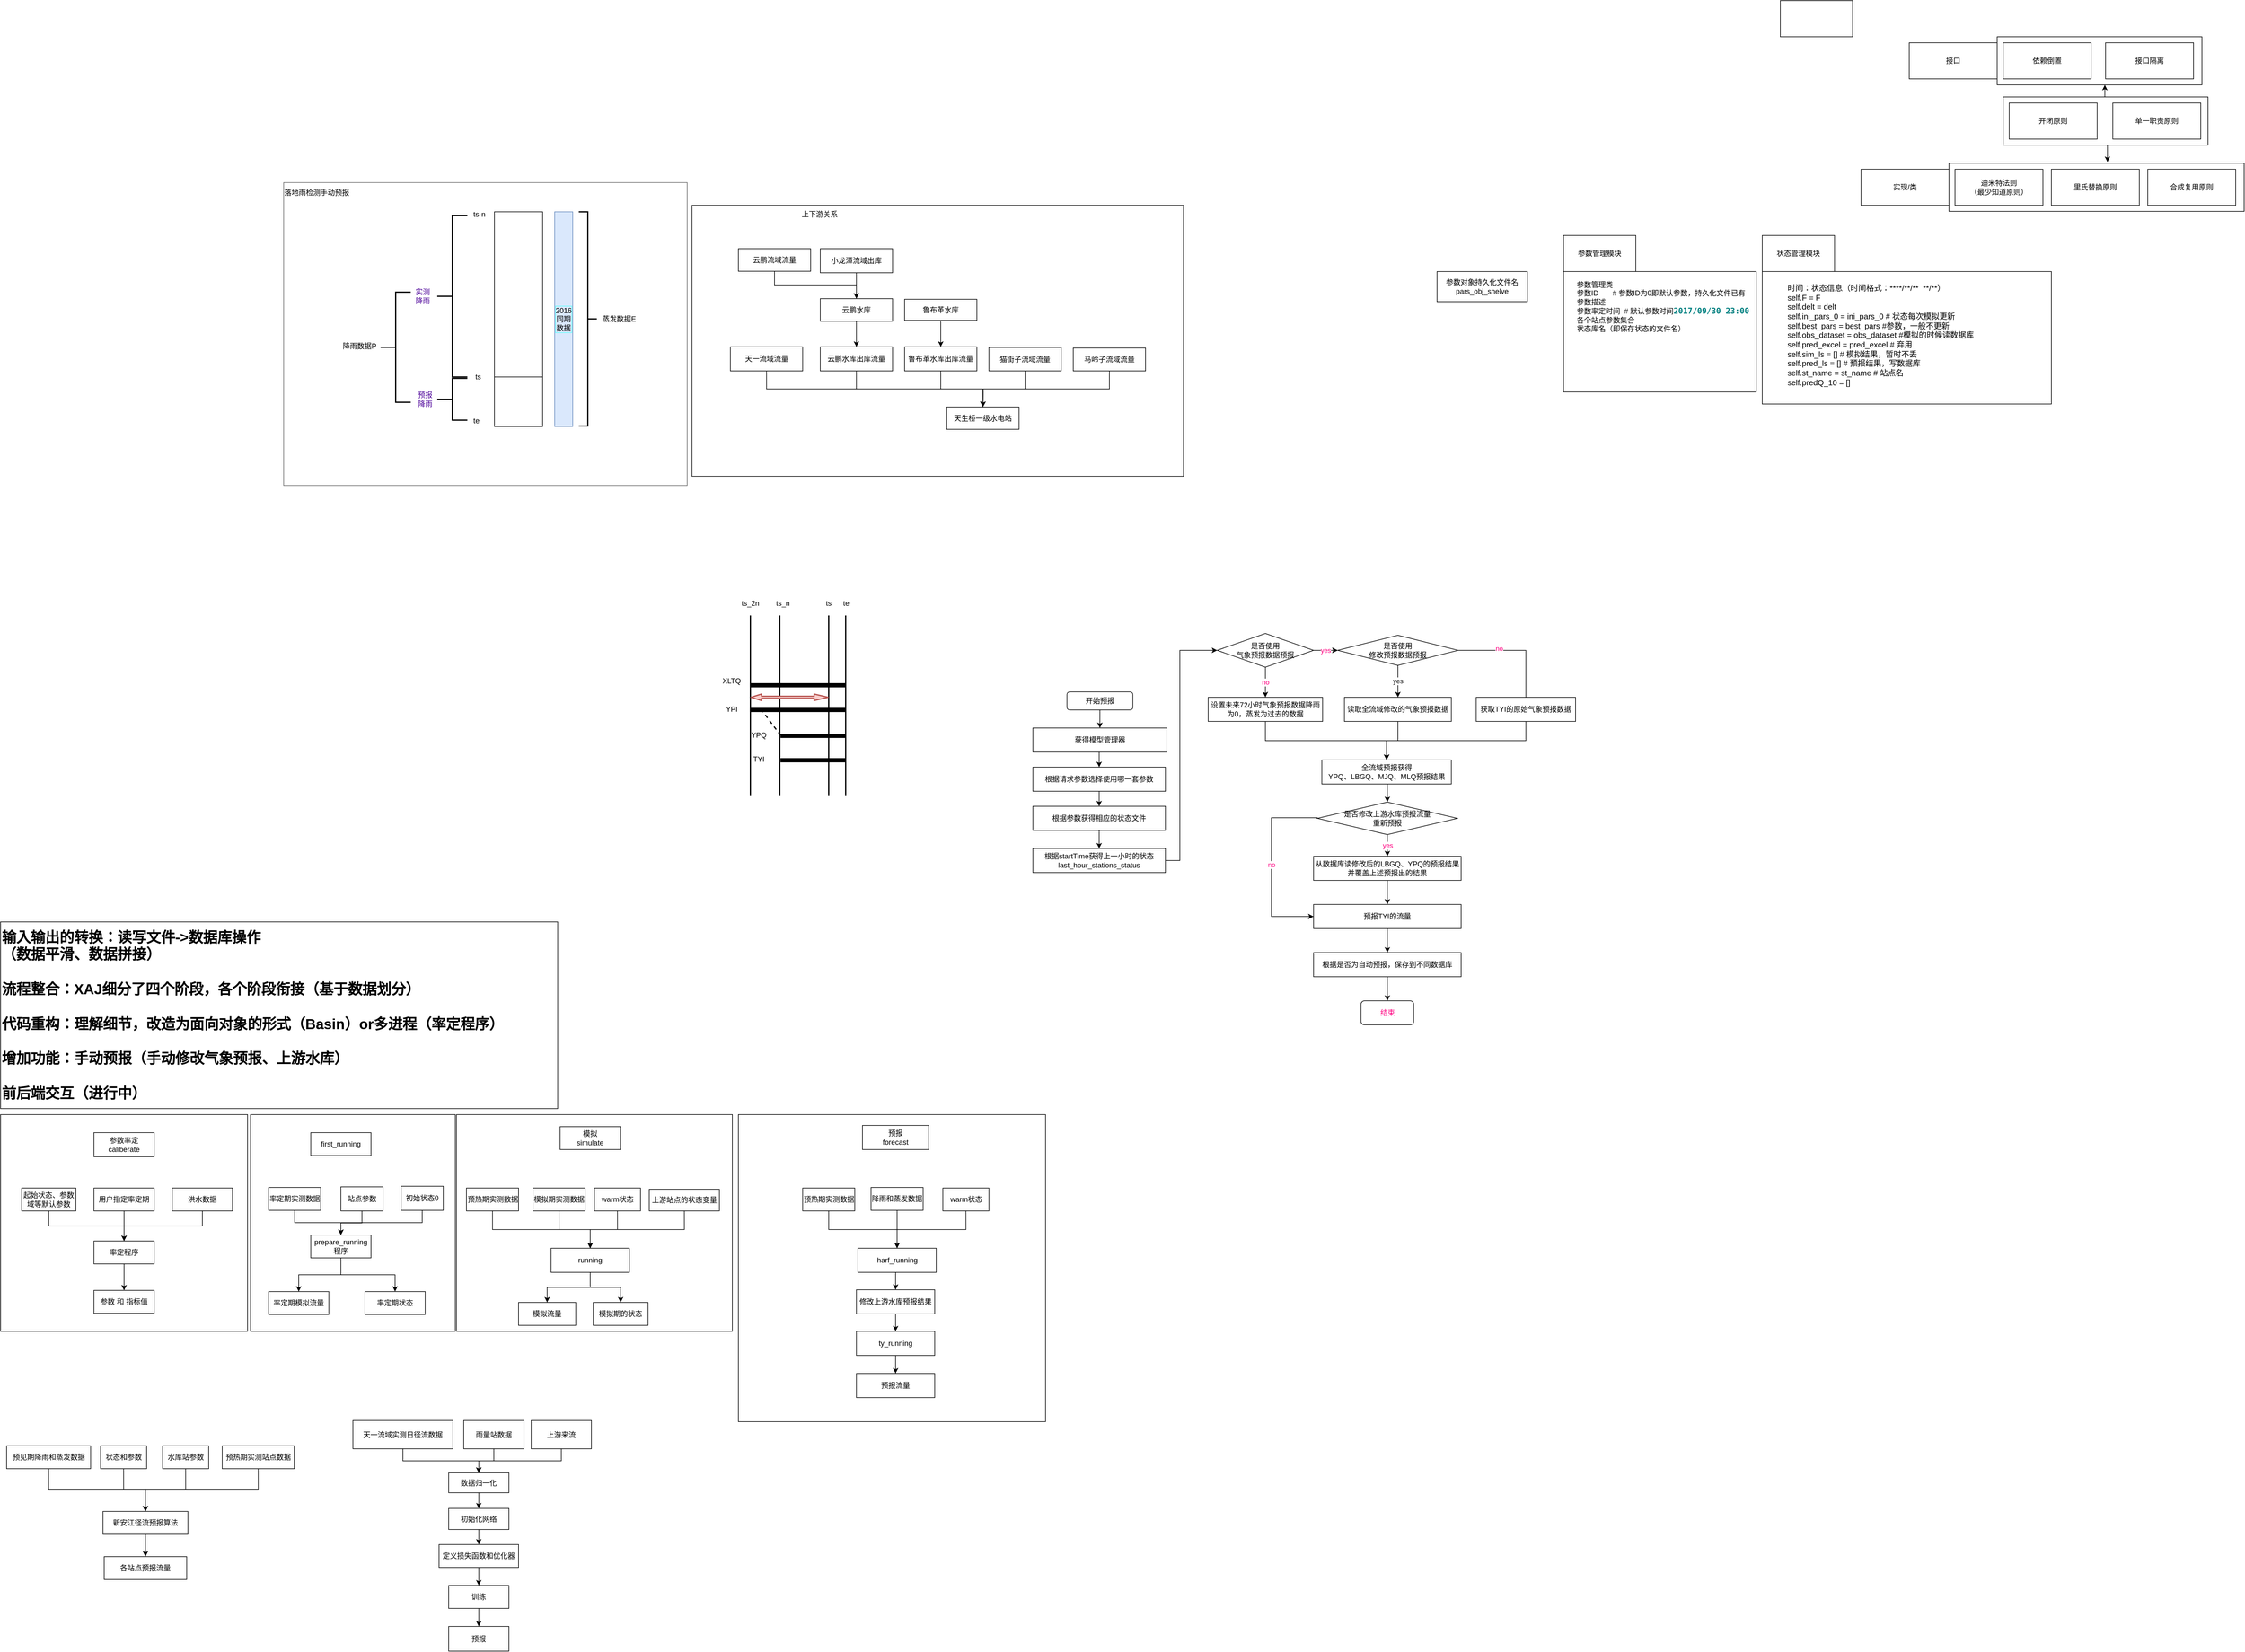 <mxfile version="17.4.2" type="github" pages="5">
  <diagram id="kZ63lcqigSkUyuBlM7nN" name="Page-1">
    <mxGraphModel dx="4832" dy="916" grid="0" gridSize="10" guides="1" tooltips="1" connect="1" arrows="1" fold="1" page="0" pageScale="1" pageWidth="827" pageHeight="1169" background="#FFFFFF" math="0" shadow="0">
      <root>
        <mxCell id="0" />
        <mxCell id="1" parent="0" />
        <mxCell id="r5ramBtwSjtrfA-3wPr2-2" value="&lt;span&gt;&lt;br&gt;&lt;/span&gt;" style="rounded=0;whiteSpace=wrap;html=1;align=left;verticalAlign=top;" parent="1" vertex="1">
          <mxGeometry x="-2600" y="1880" width="340" height="360" as="geometry" />
        </mxCell>
        <mxCell id="r5ramBtwSjtrfA-3wPr2-1" value="&lt;span&gt;&lt;br&gt;&lt;/span&gt;" style="rounded=0;whiteSpace=wrap;html=1;align=left;verticalAlign=top;" parent="1" vertex="1">
          <mxGeometry x="-3015" y="1880" width="410" height="360" as="geometry" />
        </mxCell>
        <mxCell id="BKTpE5ZPr7_NbWnBAb7e-11" value="" style="rounded=0;whiteSpace=wrap;html=1;align=left;verticalAlign=top;" parent="1" vertex="1">
          <mxGeometry x="-1790" y="1880" width="510" height="510" as="geometry" />
        </mxCell>
        <mxCell id="BKTpE5ZPr7_NbWnBAb7e-10" value="&lt;span&gt;&lt;br&gt;&lt;/span&gt;" style="rounded=0;whiteSpace=wrap;html=1;align=left;verticalAlign=top;" parent="1" vertex="1">
          <mxGeometry x="-2258" y="1880" width="458" height="360" as="geometry" />
        </mxCell>
        <mxCell id="cCYQIvM1xQURCpns52On-4" value="" style="rounded=0;whiteSpace=wrap;html=1;" parent="1" vertex="1">
          <mxGeometry x="-1867" y="370" width="816" height="450" as="geometry" />
        </mxCell>
        <mxCell id="FFYYFAyrFMQU7xoFWoiy-26" style="edgeStyle=orthogonalEdgeStyle;rounded=0;orthogonalLoop=1;jettySize=auto;html=1;exitX=0.5;exitY=0;exitDx=0;exitDy=0;entryX=0.526;entryY=1;entryDx=0;entryDy=0;entryPerimeter=0;strokeColor=#000000;" parent="1" source="FFYYFAyrFMQU7xoFWoiy-24" target="FFYYFAyrFMQU7xoFWoiy-22" edge="1">
          <mxGeometry relative="1" as="geometry" />
        </mxCell>
        <mxCell id="FFYYFAyrFMQU7xoFWoiy-27" style="edgeStyle=orthogonalEdgeStyle;rounded=0;orthogonalLoop=1;jettySize=auto;html=1;exitX=0.5;exitY=1;exitDx=0;exitDy=0;entryX=0.537;entryY=-0.025;entryDx=0;entryDy=0;entryPerimeter=0;strokeColor=#000000;" parent="1" source="FFYYFAyrFMQU7xoFWoiy-24" target="FFYYFAyrFMQU7xoFWoiy-23" edge="1">
          <mxGeometry relative="1" as="geometry" />
        </mxCell>
        <mxCell id="FFYYFAyrFMQU7xoFWoiy-24" value="" style="rounded=0;whiteSpace=wrap;html=1;" parent="1" vertex="1">
          <mxGeometry x="310" y="190" width="340" height="80" as="geometry" />
        </mxCell>
        <mxCell id="FFYYFAyrFMQU7xoFWoiy-23" value="" style="rounded=0;whiteSpace=wrap;html=1;" parent="1" vertex="1">
          <mxGeometry x="220" y="300" width="490" height="80" as="geometry" />
        </mxCell>
        <mxCell id="FFYYFAyrFMQU7xoFWoiy-22" value="" style="rounded=0;whiteSpace=wrap;html=1;" parent="1" vertex="1">
          <mxGeometry x="300" y="90" width="340" height="80" as="geometry" />
        </mxCell>
        <mxCell id="FFYYFAyrFMQU7xoFWoiy-15" style="edgeStyle=orthogonalEdgeStyle;rounded=0;orthogonalLoop=1;jettySize=auto;html=1;exitX=1;exitY=0.5;exitDx=0;exitDy=0;entryX=0;entryY=0.5;entryDx=0;entryDy=0;strokeColor=none;" parent="1" source="FFYYFAyrFMQU7xoFWoiy-1" target="FFYYFAyrFMQU7xoFWoiy-10" edge="1">
          <mxGeometry relative="1" as="geometry" />
        </mxCell>
        <mxCell id="FFYYFAyrFMQU7xoFWoiy-1" value="开闭原则" style="rounded=0;whiteSpace=wrap;html=1;" parent="1" vertex="1">
          <mxGeometry x="320" y="200" width="146" height="60" as="geometry" />
        </mxCell>
        <mxCell id="FFYYFAyrFMQU7xoFWoiy-2" value="实现/类" style="rounded=0;whiteSpace=wrap;html=1;" parent="1" vertex="1">
          <mxGeometry x="74" y="310" width="146" height="60" as="geometry" />
        </mxCell>
        <mxCell id="FFYYFAyrFMQU7xoFWoiy-3" value="接口" style="rounded=0;whiteSpace=wrap;html=1;" parent="1" vertex="1">
          <mxGeometry x="154" y="100" width="146" height="60" as="geometry" />
        </mxCell>
        <mxCell id="FFYYFAyrFMQU7xoFWoiy-6" value="依赖倒置" style="rounded=0;whiteSpace=wrap;html=1;" parent="1" vertex="1">
          <mxGeometry x="310" y="100" width="146" height="60" as="geometry" />
        </mxCell>
        <mxCell id="FFYYFAyrFMQU7xoFWoiy-7" value="接口隔离" style="rounded=0;whiteSpace=wrap;html=1;" parent="1" vertex="1">
          <mxGeometry x="480" y="100" width="146" height="60" as="geometry" />
        </mxCell>
        <mxCell id="FFYYFAyrFMQU7xoFWoiy-8" value="迪米特法则&lt;br&gt;（最少知道原则）" style="rounded=0;whiteSpace=wrap;html=1;" parent="1" vertex="1">
          <mxGeometry x="230" y="310" width="146" height="60" as="geometry" />
        </mxCell>
        <mxCell id="FFYYFAyrFMQU7xoFWoiy-9" value="合成复用原则" style="rounded=0;whiteSpace=wrap;html=1;" parent="1" vertex="1">
          <mxGeometry x="550" y="310" width="146" height="60" as="geometry" />
        </mxCell>
        <mxCell id="FFYYFAyrFMQU7xoFWoiy-10" value="单一职责原则" style="rounded=0;whiteSpace=wrap;html=1;" parent="1" vertex="1">
          <mxGeometry x="492" y="200" width="146" height="60" as="geometry" />
        </mxCell>
        <mxCell id="FFYYFAyrFMQU7xoFWoiy-19" value="里氏替换原则" style="rounded=0;whiteSpace=wrap;html=1;" parent="1" vertex="1">
          <mxGeometry x="390" y="310" width="146" height="60" as="geometry" />
        </mxCell>
        <mxCell id="59qTJfXqNCazVwxfQSMt-1" value="" style="whiteSpace=wrap;html=1;" parent="1" vertex="1">
          <mxGeometry x="-60" y="30" width="120" height="60" as="geometry" />
        </mxCell>
        <mxCell id="ZVDtoNXzQclu92WVi-xo-1" value="参数管理类&lt;br&gt;参数ID&amp;nbsp; &amp;nbsp; &amp;nbsp; &amp;nbsp;# 参数ID为0即默认参数，持久化文件已有&lt;br&gt;参数描述&lt;br&gt;参数率定时间&amp;nbsp; # 默认参数时间&lt;span style=&quot;color: rgb(0 , 128 , 128) ; font-weight: bold ; background-color: rgb(255 , 255 , 255) ; font-family: &amp;#34;jetbrains mono&amp;#34; , monospace ; font-size: 9.8pt&quot;&gt;2017/09/30  23:00&lt;/span&gt;&lt;br&gt;各个站点参数集合&lt;br&gt;状态库名（即保存状态的文件名）" style="rounded=0;html=1;align=left;fontFamily=Helvetica;verticalAlign=top;horizontal=1;labelBorderColor=none;whiteSpace=wrap;spacingLeft=20;spacingTop=8;" parent="1" vertex="1">
          <mxGeometry x="-420" y="480" width="320" height="200" as="geometry" />
        </mxCell>
        <mxCell id="ZVDtoNXzQclu92WVi-xo-2" value="参数管理模块" style="rounded=0;whiteSpace=wrap;html=1;" parent="1" vertex="1">
          <mxGeometry x="-420" y="420" width="120" height="60" as="geometry" />
        </mxCell>
        <mxCell id="ZVDtoNXzQclu92WVi-xo-3" value="状态管理模块" style="rounded=0;whiteSpace=wrap;html=1;" parent="1" vertex="1">
          <mxGeometry x="-90" y="420" width="120" height="60" as="geometry" />
        </mxCell>
        <mxCell id="ZVDtoNXzQclu92WVi-xo-4" value="&lt;blockquote style=&quot;font-size: 9.8pt&quot;&gt;&lt;span style=&quot;background-color: rgb(255 , 255 , 255)&quot;&gt;时间：状态信息（时间格式：****/**/**&amp;nbsp; **/**）&lt;br&gt;&lt;/span&gt;&lt;span style=&quot;background-color: rgb(255 , 255 , 255)&quot;&gt;self.F = F&lt;br&gt;&lt;/span&gt;&lt;span style=&quot;background-color: rgb(255 , 255 , 255)&quot;&gt;self.delt = delt&lt;br&gt;&lt;/span&gt;&lt;span style=&quot;background-color: rgb(255 , 255 , 255)&quot;&gt;self.ini_pars_0 = ini_pars_0 &lt;span&gt; &lt;/span&gt;&lt;span&gt; &lt;/span&gt;&lt;span&gt; &lt;/span&gt;# 状态每次模拟更新&lt;br&gt;&lt;/span&gt;&lt;span style=&quot;background-color: rgb(255 , 255 , 255)&quot;&gt;self.best_pars = best_pars&lt;span&gt; &lt;/span&gt;&lt;span&gt; &lt;/span&gt;&lt;span&gt; &lt;/span&gt;#参数，一般不更新&lt;br&gt;&lt;/span&gt;&lt;span style=&quot;background-color: rgb(255 , 255 , 255)&quot;&gt;self.obs_dataset = obs_dataset&lt;span&gt; &lt;/span&gt;&lt;span&gt; &lt;/span&gt;#模拟的时候读数据库&lt;br&gt;&lt;/span&gt;&lt;span style=&quot;background-color: rgb(255 , 255 , 255)&quot;&gt;self.pred_excel = pred_excel&lt;span&gt; &lt;/span&gt;&lt;span&gt; &lt;/span&gt;&lt;span&gt; &lt;/span&gt;# 弃用&lt;br&gt;&lt;/span&gt;&lt;span style=&quot;background-color: rgb(255 , 255 , 255)&quot;&gt;self.sim_ls = []&lt;span&gt; &lt;/span&gt;&lt;span&gt; &lt;/span&gt;&lt;span&gt; &lt;/span&gt;&lt;span&gt; &lt;/span&gt;&lt;span&gt; &lt;/span&gt;&lt;span&gt; &lt;/span&gt;# 模拟结果，暂时不丢&lt;br&gt;&lt;/span&gt;&lt;span style=&quot;background-color: rgb(255 , 255 , 255)&quot;&gt;self.pred_ls = []&lt;span&gt; &lt;/span&gt;&lt;span&gt; &lt;/span&gt;&lt;span&gt; &lt;/span&gt;&lt;span&gt; &lt;/span&gt;&lt;span&gt; &lt;/span&gt;# 预报结果，写数据库&lt;br&gt;&lt;/span&gt;&lt;span style=&quot;background-color: rgb(255 , 255 , 255)&quot;&gt;self.st_name = st_name&lt;span&gt; &lt;/span&gt;&lt;span&gt; &lt;/span&gt;&lt;span&gt; &lt;/span&gt;&lt;span&gt; &lt;/span&gt;# 站点名&lt;br&gt;&lt;/span&gt;&lt;span style=&quot;background-color: rgb(255 , 255 , 255)&quot;&gt;self.predQ_10 = []&lt;/span&gt;&lt;/blockquote&gt;" style="rounded=0;whiteSpace=wrap;html=1;align=left;verticalAlign=top;fontFamily=Helvetica;" parent="1" vertex="1">
          <mxGeometry x="-90" y="480" width="480" height="220" as="geometry" />
        </mxCell>
        <mxCell id="_4Hc_P67nSbgnlB6Afqk-81" style="edgeStyle=orthogonalEdgeStyle;rounded=0;orthogonalLoop=1;jettySize=auto;html=1;exitX=0.5;exitY=1;exitDx=0;exitDy=0;fontColor=#FF0080;" parent="1" source="ZVDtoNXzQclu92WVi-xo-5" target="ZVDtoNXzQclu92WVi-xo-10" edge="1">
          <mxGeometry relative="1" as="geometry" />
        </mxCell>
        <mxCell id="ZVDtoNXzQclu92WVi-xo-5" value="开始预报" style="rounded=1;whiteSpace=wrap;html=1;fontFamily=Helvetica;fontColor=#000000;align=center;verticalAlign=middle;" parent="1" vertex="1">
          <mxGeometry x="-1244.44" y="1178" width="109.37" height="30" as="geometry" />
        </mxCell>
        <mxCell id="_4Hc_P67nSbgnlB6Afqk-83" style="edgeStyle=orthogonalEdgeStyle;rounded=0;orthogonalLoop=1;jettySize=auto;html=1;exitX=0.5;exitY=1;exitDx=0;exitDy=0;fontColor=#FF0080;" parent="1" source="ZVDtoNXzQclu92WVi-xo-6" target="ZVDtoNXzQclu92WVi-xo-12" edge="1">
          <mxGeometry relative="1" as="geometry" />
        </mxCell>
        <mxCell id="ZVDtoNXzQclu92WVi-xo-6" value="根据请求参数选择使用哪一套参数" style="rounded=0;whiteSpace=wrap;html=1;fontFamily=Helvetica;fontColor=#000000;align=center;verticalAlign=middle;" parent="1" vertex="1">
          <mxGeometry x="-1301" y="1303" width="220" height="40" as="geometry" />
        </mxCell>
        <mxCell id="ZVDtoNXzQclu92WVi-xo-9" value="参数对象持久化文件名&lt;br&gt;pars_obj_shelve" style="rounded=0;whiteSpace=wrap;html=1;fontFamily=Helvetica;fontColor=#000000;align=center;verticalAlign=middle;" parent="1" vertex="1">
          <mxGeometry x="-630" y="480" width="150" height="50" as="geometry" />
        </mxCell>
        <mxCell id="_4Hc_P67nSbgnlB6Afqk-82" style="edgeStyle=orthogonalEdgeStyle;rounded=0;orthogonalLoop=1;jettySize=auto;html=1;exitX=0.5;exitY=1;exitDx=0;exitDy=0;entryX=0.5;entryY=0;entryDx=0;entryDy=0;fontColor=#FF0080;" parent="1" source="ZVDtoNXzQclu92WVi-xo-10" target="ZVDtoNXzQclu92WVi-xo-6" edge="1">
          <mxGeometry relative="1" as="geometry" />
        </mxCell>
        <mxCell id="ZVDtoNXzQclu92WVi-xo-10" value="获得模型管理器" style="rounded=0;whiteSpace=wrap;html=1;fontFamily=Helvetica;fontColor=#000000;align=center;verticalAlign=middle;" parent="1" vertex="1">
          <mxGeometry x="-1301" y="1238" width="222.5" height="40" as="geometry" />
        </mxCell>
        <mxCell id="_4Hc_P67nSbgnlB6Afqk-2" value="" style="edgeStyle=orthogonalEdgeStyle;rounded=0;orthogonalLoop=1;jettySize=auto;html=1;" parent="1" source="ZVDtoNXzQclu92WVi-xo-12" target="_4Hc_P67nSbgnlB6Afqk-1" edge="1">
          <mxGeometry relative="1" as="geometry" />
        </mxCell>
        <mxCell id="ZVDtoNXzQclu92WVi-xo-12" value="根据参数获得相应的状态文件" style="rounded=0;whiteSpace=wrap;html=1;fontFamily=Helvetica;fontColor=#000000;align=center;verticalAlign=middle;" parent="1" vertex="1">
          <mxGeometry x="-1301" y="1368" width="220" height="40" as="geometry" />
        </mxCell>
        <mxCell id="_4Hc_P67nSbgnlB6Afqk-77" style="edgeStyle=orthogonalEdgeStyle;rounded=0;orthogonalLoop=1;jettySize=auto;html=1;exitX=1;exitY=0.5;exitDx=0;exitDy=0;entryX=0;entryY=0.5;entryDx=0;entryDy=0;fontColor=#FF0080;" parent="1" source="_4Hc_P67nSbgnlB6Afqk-1" target="_4Hc_P67nSbgnlB6Afqk-17" edge="1">
          <mxGeometry relative="1" as="geometry">
            <Array as="points">
              <mxPoint x="-1057" y="1458" />
              <mxPoint x="-1057" y="1109" />
            </Array>
          </mxGeometry>
        </mxCell>
        <mxCell id="_4Hc_P67nSbgnlB6Afqk-1" value="根据startTime获得上一小时的状态&lt;br&gt;last_hour_stations_status" style="rounded=0;whiteSpace=wrap;html=1;fontFamily=Helvetica;fontColor=#000000;align=center;verticalAlign=middle;" parent="1" vertex="1">
          <mxGeometry x="-1301" y="1438" width="220" height="40" as="geometry" />
        </mxCell>
        <mxCell id="_4Hc_P67nSbgnlB6Afqk-58" value="yes" style="edgeStyle=orthogonalEdgeStyle;rounded=0;orthogonalLoop=1;jettySize=auto;html=1;exitX=0.5;exitY=1;exitDx=0;exitDy=0;entryX=0.5;entryY=0;entryDx=0;entryDy=0;fontColor=#FF0080;" parent="1" source="_4Hc_P67nSbgnlB6Afqk-7" target="_4Hc_P67nSbgnlB6Afqk-13" edge="1">
          <mxGeometry relative="1" as="geometry" />
        </mxCell>
        <mxCell id="_4Hc_P67nSbgnlB6Afqk-67" value="no" style="edgeStyle=orthogonalEdgeStyle;rounded=0;orthogonalLoop=1;jettySize=auto;html=1;exitX=0;exitY=0.5;exitDx=0;exitDy=0;entryX=0;entryY=0.5;entryDx=0;entryDy=0;fontColor=#FF0080;" parent="1" source="_4Hc_P67nSbgnlB6Afqk-7" target="_4Hc_P67nSbgnlB6Afqk-33" edge="1">
          <mxGeometry relative="1" as="geometry">
            <Array as="points">
              <mxPoint x="-829" y="1387" />
              <mxPoint x="-905" y="1387" />
              <mxPoint x="-905" y="1551" />
            </Array>
          </mxGeometry>
        </mxCell>
        <mxCell id="_4Hc_P67nSbgnlB6Afqk-7" value="是否修改上游水库预报流量&lt;br&gt;重新预报" style="rhombus;whiteSpace=wrap;html=1;rounded=0;" parent="1" vertex="1">
          <mxGeometry x="-828.75" y="1361" width="232.5" height="54" as="geometry" />
        </mxCell>
        <mxCell id="_4Hc_P67nSbgnlB6Afqk-66" style="edgeStyle=orthogonalEdgeStyle;rounded=0;orthogonalLoop=1;jettySize=auto;html=1;exitX=0.5;exitY=1;exitDx=0;exitDy=0;entryX=0.5;entryY=0;entryDx=0;entryDy=0;fontColor=#FF0080;" parent="1" source="_4Hc_P67nSbgnlB6Afqk-13" target="_4Hc_P67nSbgnlB6Afqk-33" edge="1">
          <mxGeometry relative="1" as="geometry" />
        </mxCell>
        <mxCell id="_4Hc_P67nSbgnlB6Afqk-13" value="从数据库读修改后的LBGQ、YPQ的预报结果并覆盖上述预报出的结果" style="whiteSpace=wrap;html=1;rounded=0;" parent="1" vertex="1">
          <mxGeometry x="-835" y="1451" width="245" height="40" as="geometry" />
        </mxCell>
        <mxCell id="_4Hc_P67nSbgnlB6Afqk-63" value="no" style="edgeStyle=orthogonalEdgeStyle;rounded=0;orthogonalLoop=1;jettySize=auto;html=1;exitX=0.5;exitY=1;exitDx=0;exitDy=0;entryX=0.5;entryY=0;entryDx=0;entryDy=0;fontColor=#FF0080;" parent="1" source="_4Hc_P67nSbgnlB6Afqk-17" target="_4Hc_P67nSbgnlB6Afqk-59" edge="1">
          <mxGeometry relative="1" as="geometry" />
        </mxCell>
        <mxCell id="_4Hc_P67nSbgnlB6Afqk-79" value="no" style="edgeStyle=orthogonalEdgeStyle;rounded=0;orthogonalLoop=1;jettySize=auto;html=1;exitX=1;exitY=0.5;exitDx=0;exitDy=0;entryX=0;entryY=0.5;entryDx=0;entryDy=0;fontColor=#FF0080;" parent="1" source="_4Hc_P67nSbgnlB6Afqk-17" target="_4Hc_P67nSbgnlB6Afqk-21" edge="1">
          <mxGeometry relative="1" as="geometry" />
        </mxCell>
        <mxCell id="_4Hc_P67nSbgnlB6Afqk-85" value="yes" style="edgeStyle=orthogonalEdgeStyle;rounded=0;orthogonalLoop=1;jettySize=auto;html=1;fontColor=#FF0080;" parent="1" source="_4Hc_P67nSbgnlB6Afqk-17" target="_4Hc_P67nSbgnlB6Afqk-21" edge="1">
          <mxGeometry relative="1" as="geometry" />
        </mxCell>
        <mxCell id="_4Hc_P67nSbgnlB6Afqk-17" value="是否使用&lt;br&gt;气象预报数据预报" style="rhombus;whiteSpace=wrap;html=1;rounded=0;" parent="1" vertex="1">
          <mxGeometry x="-995" y="1081" width="160" height="56" as="geometry" />
        </mxCell>
        <mxCell id="_4Hc_P67nSbgnlB6Afqk-30" value="yes" style="edgeStyle=orthogonalEdgeStyle;rounded=0;orthogonalLoop=1;jettySize=auto;html=1;" parent="1" source="_4Hc_P67nSbgnlB6Afqk-21" target="_4Hc_P67nSbgnlB6Afqk-29" edge="1">
          <mxGeometry relative="1" as="geometry" />
        </mxCell>
        <mxCell id="_4Hc_P67nSbgnlB6Afqk-62" style="edgeStyle=orthogonalEdgeStyle;rounded=0;orthogonalLoop=1;jettySize=auto;html=1;exitX=0.5;exitY=1;exitDx=0;exitDy=0;fontColor=#FF0080;startArrow=none;entryX=0.5;entryY=0;entryDx=0;entryDy=0;" parent="1" source="_4Hc_P67nSbgnlB6Afqk-64" target="_4Hc_P67nSbgnlB6Afqk-60" edge="1">
          <mxGeometry relative="1" as="geometry">
            <mxPoint x="-482.5" y="1267" as="targetPoint" />
          </mxGeometry>
        </mxCell>
        <mxCell id="_4Hc_P67nSbgnlB6Afqk-21" value="是否使用&lt;br&gt;修改预报数据预报" style="rhombus;whiteSpace=wrap;html=1;rounded=0;" parent="1" vertex="1">
          <mxGeometry x="-795" y="1084" width="200" height="50" as="geometry" />
        </mxCell>
        <mxCell id="_4Hc_P67nSbgnlB6Afqk-86" style="edgeStyle=orthogonalEdgeStyle;rounded=0;orthogonalLoop=1;jettySize=auto;html=1;exitX=0.5;exitY=1;exitDx=0;exitDy=0;entryX=0.5;entryY=0;entryDx=0;entryDy=0;fontColor=#FF0080;" parent="1" source="_4Hc_P67nSbgnlB6Afqk-29" target="_4Hc_P67nSbgnlB6Afqk-60" edge="1">
          <mxGeometry relative="1" as="geometry" />
        </mxCell>
        <mxCell id="_4Hc_P67nSbgnlB6Afqk-29" value="读取全流域修改的气象预报数据" style="whiteSpace=wrap;html=1;rounded=0;" parent="1" vertex="1">
          <mxGeometry x="-783.75" y="1187" width="177.5" height="40" as="geometry" />
        </mxCell>
        <mxCell id="Hks65oOs486y7ewb1TsW-2" value="" style="edgeStyle=orthogonalEdgeStyle;rounded=0;orthogonalLoop=1;jettySize=auto;html=1;" parent="1" source="_4Hc_P67nSbgnlB6Afqk-33" target="Hks65oOs486y7ewb1TsW-1" edge="1">
          <mxGeometry relative="1" as="geometry" />
        </mxCell>
        <mxCell id="_4Hc_P67nSbgnlB6Afqk-33" value="预报TYI的流量" style="whiteSpace=wrap;html=1;rounded=0;" parent="1" vertex="1">
          <mxGeometry x="-835" y="1531" width="245" height="40" as="geometry" />
        </mxCell>
        <mxCell id="_4Hc_P67nSbgnlB6Afqk-75" style="edgeStyle=orthogonalEdgeStyle;rounded=0;orthogonalLoop=1;jettySize=auto;html=1;exitX=0.5;exitY=1;exitDx=0;exitDy=0;fontColor=#FF0080;" parent="1" source="_4Hc_P67nSbgnlB6Afqk-59" target="_4Hc_P67nSbgnlB6Afqk-60" edge="1">
          <mxGeometry relative="1" as="geometry" />
        </mxCell>
        <mxCell id="_4Hc_P67nSbgnlB6Afqk-59" value="设置未来72小时气象预报数据降雨为0，蒸发为过去的数据" style="whiteSpace=wrap;html=1;rounded=0;" parent="1" vertex="1">
          <mxGeometry x="-1010" y="1187" width="190" height="40" as="geometry" />
        </mxCell>
        <mxCell id="_4Hc_P67nSbgnlB6Afqk-73" style="edgeStyle=orthogonalEdgeStyle;rounded=0;orthogonalLoop=1;jettySize=auto;html=1;exitX=0.5;exitY=1;exitDx=0;exitDy=0;entryX=0.5;entryY=0;entryDx=0;entryDy=0;fontColor=#FF0080;" parent="1" source="_4Hc_P67nSbgnlB6Afqk-60" target="_4Hc_P67nSbgnlB6Afqk-7" edge="1">
          <mxGeometry relative="1" as="geometry" />
        </mxCell>
        <mxCell id="_4Hc_P67nSbgnlB6Afqk-60" value="全流域预报获得&lt;br&gt;YPQ、LBGQ、MJQ、MLQ预报结果" style="whiteSpace=wrap;html=1;rounded=0;" parent="1" vertex="1">
          <mxGeometry x="-821.25" y="1291" width="215" height="40" as="geometry" />
        </mxCell>
        <mxCell id="_4Hc_P67nSbgnlB6Afqk-64" value="获取TYI的原始气象预报数据" style="whiteSpace=wrap;html=1;rounded=0;" parent="1" vertex="1">
          <mxGeometry x="-565" y="1187" width="165" height="40" as="geometry" />
        </mxCell>
        <mxCell id="_4Hc_P67nSbgnlB6Afqk-65" value="" style="edgeStyle=orthogonalEdgeStyle;rounded=0;orthogonalLoop=1;jettySize=auto;html=1;exitX=1;exitY=0.5;exitDx=0;exitDy=0;fontColor=#FF0080;endArrow=none;" parent="1" source="_4Hc_P67nSbgnlB6Afqk-21" target="_4Hc_P67nSbgnlB6Afqk-64" edge="1">
          <mxGeometry relative="1" as="geometry">
            <mxPoint x="-595" y="1109" as="sourcePoint" />
            <mxPoint x="-467.5" y="1267" as="targetPoint" />
          </mxGeometry>
        </mxCell>
        <mxCell id="_4Hc_P67nSbgnlB6Afqk-80" value="no" style="edgeLabel;html=1;align=center;verticalAlign=middle;resizable=0;points=[];fontColor=#FF0080;" parent="_4Hc_P67nSbgnlB6Afqk-65" vertex="1" connectable="0">
          <mxGeometry x="-0.286" y="3" relative="1" as="geometry">
            <mxPoint as="offset" />
          </mxGeometry>
        </mxCell>
        <mxCell id="_4Hc_P67nSbgnlB6Afqk-72" value="结束" style="rounded=1;whiteSpace=wrap;html=1;fontColor=#FF0080;align=center;" parent="1" vertex="1">
          <mxGeometry x="-756.25" y="1691" width="87.5" height="40" as="geometry" />
        </mxCell>
        <mxCell id="Hks65oOs486y7ewb1TsW-3" style="edgeStyle=orthogonalEdgeStyle;rounded=0;orthogonalLoop=1;jettySize=auto;html=1;exitX=0.5;exitY=1;exitDx=0;exitDy=0;" parent="1" source="Hks65oOs486y7ewb1TsW-1" target="_4Hc_P67nSbgnlB6Afqk-72" edge="1">
          <mxGeometry relative="1" as="geometry" />
        </mxCell>
        <mxCell id="Hks65oOs486y7ewb1TsW-1" value="根据是否为自动预报，保存到不同数据库" style="whiteSpace=wrap;html=1;rounded=0;" parent="1" vertex="1">
          <mxGeometry x="-835" y="1611" width="245" height="40" as="geometry" />
        </mxCell>
        <mxCell id="l1AshoZJ0C4mU3mJfbrx-6" style="edgeStyle=orthogonalEdgeStyle;rounded=0;orthogonalLoop=1;jettySize=auto;html=1;exitX=0.5;exitY=1;exitDx=0;exitDy=0;entryX=0.5;entryY=0;entryDx=0;entryDy=0;" parent="1" source="l1AshoZJ0C4mU3mJfbrx-2" target="l1AshoZJ0C4mU3mJfbrx-5" edge="1">
          <mxGeometry relative="1" as="geometry" />
        </mxCell>
        <mxCell id="l1AshoZJ0C4mU3mJfbrx-2" value="模拟期实测数据" style="rounded=0;whiteSpace=wrap;html=1;" parent="1" vertex="1">
          <mxGeometry x="-2131" y="2002" width="86.5" height="38" as="geometry" />
        </mxCell>
        <mxCell id="l1AshoZJ0C4mU3mJfbrx-7" style="edgeStyle=orthogonalEdgeStyle;rounded=0;orthogonalLoop=1;jettySize=auto;html=1;exitX=0.5;exitY=1;exitDx=0;exitDy=0;entryX=0.5;entryY=0;entryDx=0;entryDy=0;" parent="1" source="l1AshoZJ0C4mU3mJfbrx-3" target="l1AshoZJ0C4mU3mJfbrx-5" edge="1">
          <mxGeometry relative="1" as="geometry" />
        </mxCell>
        <mxCell id="l1AshoZJ0C4mU3mJfbrx-3" value="warm状态" style="rounded=0;whiteSpace=wrap;html=1;" parent="1" vertex="1">
          <mxGeometry x="-2029" y="2002" width="76.5" height="38" as="geometry" />
        </mxCell>
        <mxCell id="l1AshoZJ0C4mU3mJfbrx-10" style="edgeStyle=orthogonalEdgeStyle;rounded=0;orthogonalLoop=1;jettySize=auto;html=1;exitX=0.5;exitY=1;exitDx=0;exitDy=0;entryX=0.5;entryY=0;entryDx=0;entryDy=0;" parent="1" source="l1AshoZJ0C4mU3mJfbrx-5" target="l1AshoZJ0C4mU3mJfbrx-8" edge="1">
          <mxGeometry relative="1" as="geometry" />
        </mxCell>
        <mxCell id="l1AshoZJ0C4mU3mJfbrx-11" style="edgeStyle=orthogonalEdgeStyle;rounded=0;orthogonalLoop=1;jettySize=auto;html=1;exitX=0.5;exitY=1;exitDx=0;exitDy=0;entryX=0.5;entryY=0;entryDx=0;entryDy=0;" parent="1" source="l1AshoZJ0C4mU3mJfbrx-5" target="l1AshoZJ0C4mU3mJfbrx-9" edge="1">
          <mxGeometry relative="1" as="geometry" />
        </mxCell>
        <mxCell id="l1AshoZJ0C4mU3mJfbrx-5" value="running" style="rounded=0;whiteSpace=wrap;html=1;" parent="1" vertex="1">
          <mxGeometry x="-2101" y="2102" width="130" height="40" as="geometry" />
        </mxCell>
        <mxCell id="l1AshoZJ0C4mU3mJfbrx-8" value="模拟流量" style="rounded=0;whiteSpace=wrap;html=1;" parent="1" vertex="1">
          <mxGeometry x="-2155" y="2192" width="95" height="38" as="geometry" />
        </mxCell>
        <mxCell id="l1AshoZJ0C4mU3mJfbrx-9" value="模拟期的状态" style="rounded=0;whiteSpace=wrap;html=1;" parent="1" vertex="1">
          <mxGeometry x="-2031" y="2192" width="91" height="38" as="geometry" />
        </mxCell>
        <mxCell id="l1AshoZJ0C4mU3mJfbrx-12" value="预报&lt;br&gt;forecast" style="rounded=0;whiteSpace=wrap;html=1;" parent="1" vertex="1">
          <mxGeometry x="-1584" y="1898" width="110" height="40" as="geometry" />
        </mxCell>
        <mxCell id="NCntrkOaTtiR4dya-rGu-5" style="edgeStyle=orthogonalEdgeStyle;rounded=0;orthogonalLoop=1;jettySize=auto;html=1;exitX=0.5;exitY=1;exitDx=0;exitDy=0;entryX=0.5;entryY=0;entryDx=0;entryDy=0;" parent="1" source="l1AshoZJ0C4mU3mJfbrx-19" target="NCntrkOaTtiR4dya-rGu-3" edge="1">
          <mxGeometry relative="1" as="geometry" />
        </mxCell>
        <mxCell id="l1AshoZJ0C4mU3mJfbrx-19" value="harf_running" style="rounded=0;whiteSpace=wrap;html=1;" parent="1" vertex="1">
          <mxGeometry x="-1591.5" y="2102" width="130" height="40" as="geometry" />
        </mxCell>
        <mxCell id="l1AshoZJ0C4mU3mJfbrx-31" style="edgeStyle=orthogonalEdgeStyle;rounded=0;orthogonalLoop=1;jettySize=auto;html=1;exitX=0.5;exitY=1;exitDx=0;exitDy=0;" parent="1" source="l1AshoZJ0C4mU3mJfbrx-20" target="l1AshoZJ0C4mU3mJfbrx-21" edge="1">
          <mxGeometry relative="1" as="geometry" />
        </mxCell>
        <mxCell id="l1AshoZJ0C4mU3mJfbrx-20" value="ty_running" style="rounded=0;whiteSpace=wrap;html=1;" parent="1" vertex="1">
          <mxGeometry x="-1594" y="2240" width="130" height="40" as="geometry" />
        </mxCell>
        <mxCell id="l1AshoZJ0C4mU3mJfbrx-21" value="预报流量" style="rounded=0;whiteSpace=wrap;html=1;" parent="1" vertex="1">
          <mxGeometry x="-1594" y="2310" width="130" height="40" as="geometry" />
        </mxCell>
        <mxCell id="l1AshoZJ0C4mU3mJfbrx-33" value="参数率定&lt;br&gt;caliberate" style="rounded=0;whiteSpace=wrap;html=1;" parent="1" vertex="1">
          <mxGeometry x="-2860" y="1910" width="100" height="40" as="geometry" />
        </mxCell>
        <mxCell id="cCYQIvM1xQURCpns52On-3" value="" style="group" parent="1" vertex="1" connectable="0">
          <mxGeometry x="-2545" y="335" width="670" height="503" as="geometry" />
        </mxCell>
        <mxCell id="cCYQIvM1xQURCpns52On-1" value="" style="rounded=0;whiteSpace=wrap;html=1;fillColor=#FFFFFF;strokeColor=#666666;fontColor=#333333;" parent="cCYQIvM1xQURCpns52On-3" vertex="1">
          <mxGeometry y="-2.744" width="670" height="503" as="geometry" />
        </mxCell>
        <mxCell id="4lZ4v5UjHv-Yfsmr3oEd-15" value="" style="rounded=0;whiteSpace=wrap;html=1;" parent="cCYQIvM1xQURCpns52On-3" vertex="1">
          <mxGeometry x="350" y="45.727" width="80" height="275.278" as="geometry" />
        </mxCell>
        <mxCell id="4lZ4v5UjHv-Yfsmr3oEd-18" value="ts-n" style="text;html=1;strokeColor=none;fillColor=none;align=center;verticalAlign=middle;whiteSpace=wrap;rounded=0;" parent="cCYQIvM1xQURCpns52On-3" vertex="1">
          <mxGeometry x="305" y="41.155" width="40" height="18.291" as="geometry" />
        </mxCell>
        <mxCell id="4lZ4v5UjHv-Yfsmr3oEd-20" value="ts" style="text;html=1;strokeColor=none;fillColor=none;align=center;verticalAlign=middle;whiteSpace=wrap;rounded=0;" parent="cCYQIvM1xQURCpns52On-3" vertex="1">
          <mxGeometry x="303" y="310.945" width="40" height="18.291" as="geometry" />
        </mxCell>
        <mxCell id="4lZ4v5UjHv-Yfsmr3oEd-21" value="" style="rounded=0;whiteSpace=wrap;html=1;" parent="cCYQIvM1xQURCpns52On-3" vertex="1">
          <mxGeometry x="350" y="320.091" width="80" height="82.309" as="geometry" />
        </mxCell>
        <mxCell id="4lZ4v5UjHv-Yfsmr3oEd-22" value="te" style="text;html=1;strokeColor=none;fillColor=none;align=center;verticalAlign=middle;whiteSpace=wrap;rounded=0;" parent="cCYQIvM1xQURCpns52On-3" vertex="1">
          <mxGeometry x="300" y="384.109" width="40" height="18.291" as="geometry" />
        </mxCell>
        <mxCell id="4lZ4v5UjHv-Yfsmr3oEd-24" value="" style="strokeWidth=2;html=1;shape=mxgraph.flowchart.annotation_2;align=left;labelPosition=right;pointerEvents=1;" parent="cCYQIvM1xQURCpns52On-3" vertex="1">
          <mxGeometry x="255" y="52.129" width="50" height="267.962" as="geometry" />
        </mxCell>
        <mxCell id="4lZ4v5UjHv-Yfsmr3oEd-25" value="降雨数据P" style="text;html=1;strokeColor=none;fillColor=none;align=center;verticalAlign=middle;whiteSpace=wrap;rounded=0;" parent="cCYQIvM1xQURCpns52On-3" vertex="1">
          <mxGeometry x="91" y="248.299" width="70" height="41.155" as="geometry" />
        </mxCell>
        <mxCell id="4lZ4v5UjHv-Yfsmr3oEd-26" value="" style="strokeWidth=2;html=1;shape=mxgraph.flowchart.annotation_2;align=left;labelPosition=right;pointerEvents=1;" parent="cCYQIvM1xQURCpns52On-3" vertex="1">
          <mxGeometry x="255" y="322.377" width="50" height="69.505" as="geometry" />
        </mxCell>
        <mxCell id="4lZ4v5UjHv-Yfsmr3oEd-27" value="" style="strokeWidth=2;html=1;shape=mxgraph.flowchart.annotation_2;align=left;labelPosition=right;pointerEvents=1;" parent="cCYQIvM1xQURCpns52On-3" vertex="1">
          <mxGeometry x="161" y="179.251" width="50" height="182.909" as="geometry" />
        </mxCell>
        <mxCell id="4lZ4v5UjHv-Yfsmr3oEd-30" value="" style="strokeWidth=2;html=1;shape=mxgraph.flowchart.annotation_2;align=left;labelPosition=right;pointerEvents=1;rotation=-180;" parent="cCYQIvM1xQURCpns52On-3" vertex="1">
          <mxGeometry x="490" y="45.727" width="30" height="355.758" as="geometry" />
        </mxCell>
        <mxCell id="4lZ4v5UjHv-Yfsmr3oEd-32" value="2016同期数据" style="rounded=0;whiteSpace=wrap;html=1;labelBorderColor=#66FFFF;fillColor=#dae8fc;strokeColor=#6c8ebf;" parent="cCYQIvM1xQURCpns52On-3" vertex="1">
          <mxGeometry x="450" y="45.727" width="30" height="356.673" as="geometry" />
        </mxCell>
        <mxCell id="4lZ4v5UjHv-Yfsmr3oEd-34" value="蒸发数据E" style="text;html=1;strokeColor=none;fillColor=none;align=center;verticalAlign=middle;whiteSpace=wrap;rounded=0;" parent="cCYQIvM1xQURCpns52On-3" vertex="1">
          <mxGeometry x="522" y="210.345" width="70" height="26.522" as="geometry" />
        </mxCell>
        <mxCell id="4lZ4v5UjHv-Yfsmr3oEd-37" value="实测&lt;br&gt;降雨" style="text;html=1;strokeColor=none;fillColor=none;align=center;verticalAlign=middle;whiteSpace=wrap;rounded=0;fontColor=#4C0099;" parent="cCYQIvM1xQURCpns52On-3" vertex="1">
          <mxGeometry x="211" y="176.965" width="40" height="18.291" as="geometry" />
        </mxCell>
        <mxCell id="4lZ4v5UjHv-Yfsmr3oEd-38" value="预报&lt;br&gt;降雨" style="text;html=1;strokeColor=none;fillColor=none;align=center;verticalAlign=middle;whiteSpace=wrap;rounded=0;fontColor=#4C0099;" parent="cCYQIvM1xQURCpns52On-3" vertex="1">
          <mxGeometry x="215" y="347.985" width="40" height="18.291" as="geometry" />
        </mxCell>
        <mxCell id="cCYQIvM1xQURCpns52On-2" value="落地雨检测手动预报" style="text;html=1;strokeColor=none;fillColor=none;align=center;verticalAlign=middle;whiteSpace=wrap;rounded=0;" parent="cCYQIvM1xQURCpns52On-3" vertex="1">
          <mxGeometry width="110" height="27.436" as="geometry" />
        </mxCell>
        <mxCell id="cCYQIvM1xQURCpns52On-5" value="上下游关系" style="text;html=1;align=center;verticalAlign=middle;whiteSpace=wrap;rounded=0;" parent="1" vertex="1">
          <mxGeometry x="-1690" y="370" width="70" height="30" as="geometry" />
        </mxCell>
        <mxCell id="cCYQIvM1xQURCpns52On-52" style="edgeStyle=orthogonalEdgeStyle;rounded=0;orthogonalLoop=1;jettySize=auto;html=1;exitX=0.5;exitY=1;exitDx=0;exitDy=0;entryX=0.5;entryY=0;entryDx=0;entryDy=0;" parent="1" source="cCYQIvM1xQURCpns52On-51" target="l1AshoZJ0C4mU3mJfbrx-5" edge="1">
          <mxGeometry relative="1" as="geometry" />
        </mxCell>
        <mxCell id="cCYQIvM1xQURCpns52On-51" value="上游站点的状态变量" style="rounded=0;whiteSpace=wrap;html=1;" parent="1" vertex="1">
          <mxGeometry x="-1938" y="2004" width="116.5" height="36" as="geometry" />
        </mxCell>
        <mxCell id="cCYQIvM1xQURCpns52On-54" style="edgeStyle=orthogonalEdgeStyle;rounded=0;orthogonalLoop=1;jettySize=auto;html=1;exitX=0.5;exitY=1;exitDx=0;exitDy=0;entryX=0.5;entryY=0;entryDx=0;entryDy=0;" parent="1" source="cCYQIvM1xQURCpns52On-53" target="l1AshoZJ0C4mU3mJfbrx-5" edge="1">
          <mxGeometry relative="1" as="geometry" />
        </mxCell>
        <mxCell id="cCYQIvM1xQURCpns52On-53" value="预热期实测数据" style="rounded=0;whiteSpace=wrap;html=1;" parent="1" vertex="1">
          <mxGeometry x="-2241.5" y="2002" width="86.5" height="38" as="geometry" />
        </mxCell>
        <mxCell id="cCYQIvM1xQURCpns52On-60" style="edgeStyle=orthogonalEdgeStyle;rounded=0;orthogonalLoop=1;jettySize=auto;html=1;exitX=0.5;exitY=1;exitDx=0;exitDy=0;entryX=0.5;entryY=0;entryDx=0;entryDy=0;" parent="1" source="cCYQIvM1xQURCpns52On-55" target="l1AshoZJ0C4mU3mJfbrx-19" edge="1">
          <mxGeometry relative="1" as="geometry">
            <mxPoint x="-1701.5" y="2100" as="targetPoint" />
          </mxGeometry>
        </mxCell>
        <mxCell id="cCYQIvM1xQURCpns52On-55" value="降雨和蒸发数据" style="rounded=0;whiteSpace=wrap;html=1;" parent="1" vertex="1">
          <mxGeometry x="-1569.75" y="2001" width="86.5" height="38" as="geometry" />
        </mxCell>
        <mxCell id="cCYQIvM1xQURCpns52On-61" style="edgeStyle=orthogonalEdgeStyle;rounded=0;orthogonalLoop=1;jettySize=auto;html=1;exitX=0.5;exitY=1;exitDx=0;exitDy=0;entryX=0.5;entryY=0;entryDx=0;entryDy=0;" parent="1" source="cCYQIvM1xQURCpns52On-56" target="l1AshoZJ0C4mU3mJfbrx-19" edge="1">
          <mxGeometry relative="1" as="geometry" />
        </mxCell>
        <mxCell id="cCYQIvM1xQURCpns52On-56" value="warm状态" style="rounded=0;whiteSpace=wrap;html=1;" parent="1" vertex="1">
          <mxGeometry x="-1450.5" y="2002" width="76.5" height="38" as="geometry" />
        </mxCell>
        <mxCell id="cCYQIvM1xQURCpns52On-59" style="edgeStyle=orthogonalEdgeStyle;rounded=0;orthogonalLoop=1;jettySize=auto;html=1;exitX=0.5;exitY=1;exitDx=0;exitDy=0;entryX=0.5;entryY=0;entryDx=0;entryDy=0;" parent="1" source="cCYQIvM1xQURCpns52On-58" target="l1AshoZJ0C4mU3mJfbrx-19" edge="1">
          <mxGeometry relative="1" as="geometry" />
        </mxCell>
        <mxCell id="cCYQIvM1xQURCpns52On-58" value="预热期实测数据" style="rounded=0;whiteSpace=wrap;html=1;" parent="1" vertex="1">
          <mxGeometry x="-1683.25" y="2002" width="86.5" height="38" as="geometry" />
        </mxCell>
        <mxCell id="cCYQIvM1xQURCpns52On-80" style="edgeStyle=orthogonalEdgeStyle;rounded=0;orthogonalLoop=1;jettySize=auto;html=1;exitX=0.5;exitY=1;exitDx=0;exitDy=0;" parent="1" source="cCYQIvM1xQURCpns52On-63" target="cCYQIvM1xQURCpns52On-65" edge="1">
          <mxGeometry relative="1" as="geometry" />
        </mxCell>
        <mxCell id="cCYQIvM1xQURCpns52On-63" value="起始状态、参数域等默认参数" style="rounded=0;whiteSpace=wrap;html=1;" parent="1" vertex="1">
          <mxGeometry x="-2980" y="2002" width="90" height="38" as="geometry" />
        </mxCell>
        <mxCell id="cCYQIvM1xQURCpns52On-81" style="edgeStyle=orthogonalEdgeStyle;rounded=0;orthogonalLoop=1;jettySize=auto;html=1;exitX=0.5;exitY=1;exitDx=0;exitDy=0;entryX=0.5;entryY=0;entryDx=0;entryDy=0;" parent="1" source="cCYQIvM1xQURCpns52On-64" target="cCYQIvM1xQURCpns52On-65" edge="1">
          <mxGeometry relative="1" as="geometry" />
        </mxCell>
        <mxCell id="cCYQIvM1xQURCpns52On-64" value="用户指定率定期" style="rounded=0;whiteSpace=wrap;html=1;" parent="1" vertex="1">
          <mxGeometry x="-2860" y="2002" width="100" height="38" as="geometry" />
        </mxCell>
        <mxCell id="cCYQIvM1xQURCpns52On-83" style="edgeStyle=orthogonalEdgeStyle;rounded=0;orthogonalLoop=1;jettySize=auto;html=1;exitX=0.5;exitY=1;exitDx=0;exitDy=0;entryX=0.5;entryY=0;entryDx=0;entryDy=0;" parent="1" source="cCYQIvM1xQURCpns52On-65" target="cCYQIvM1xQURCpns52On-67" edge="1">
          <mxGeometry relative="1" as="geometry" />
        </mxCell>
        <mxCell id="cCYQIvM1xQURCpns52On-65" value="率定程序" style="rounded=0;whiteSpace=wrap;html=1;" parent="1" vertex="1">
          <mxGeometry x="-2860" y="2090" width="100" height="38" as="geometry" />
        </mxCell>
        <mxCell id="cCYQIvM1xQURCpns52On-82" style="edgeStyle=orthogonalEdgeStyle;rounded=0;orthogonalLoop=1;jettySize=auto;html=1;exitX=0.5;exitY=1;exitDx=0;exitDy=0;entryX=0.5;entryY=0;entryDx=0;entryDy=0;" parent="1" source="cCYQIvM1xQURCpns52On-66" target="cCYQIvM1xQURCpns52On-65" edge="1">
          <mxGeometry relative="1" as="geometry" />
        </mxCell>
        <mxCell id="cCYQIvM1xQURCpns52On-66" value="洪水数据" style="rounded=0;whiteSpace=wrap;html=1;" parent="1" vertex="1">
          <mxGeometry x="-2730" y="2002" width="100" height="38" as="geometry" />
        </mxCell>
        <mxCell id="cCYQIvM1xQURCpns52On-67" value="参数 和 指标值" style="rounded=0;whiteSpace=wrap;html=1;" parent="1" vertex="1">
          <mxGeometry x="-2860" y="2172" width="100" height="38" as="geometry" />
        </mxCell>
        <mxCell id="cCYQIvM1xQURCpns52On-68" value="first_running" style="rounded=0;whiteSpace=wrap;html=1;" parent="1" vertex="1">
          <mxGeometry x="-2500" y="1910" width="100" height="38" as="geometry" />
        </mxCell>
        <mxCell id="cCYQIvM1xQURCpns52On-76" style="edgeStyle=orthogonalEdgeStyle;rounded=0;orthogonalLoop=1;jettySize=auto;html=1;exitX=0.5;exitY=1;exitDx=0;exitDy=0;entryX=0.5;entryY=0;entryDx=0;entryDy=0;" parent="1" source="cCYQIvM1xQURCpns52On-69" target="cCYQIvM1xQURCpns52On-72" edge="1">
          <mxGeometry relative="1" as="geometry" />
        </mxCell>
        <mxCell id="cCYQIvM1xQURCpns52On-69" value="率定期实测数据" style="rounded=0;whiteSpace=wrap;html=1;" parent="1" vertex="1">
          <mxGeometry x="-2570" y="2001" width="86.5" height="38" as="geometry" />
        </mxCell>
        <mxCell id="cCYQIvM1xQURCpns52On-77" style="edgeStyle=orthogonalEdgeStyle;rounded=0;orthogonalLoop=1;jettySize=auto;html=1;exitX=0.5;exitY=1;exitDx=0;exitDy=0;entryX=0.5;entryY=0;entryDx=0;entryDy=0;" parent="1" source="cCYQIvM1xQURCpns52On-70" target="cCYQIvM1xQURCpns52On-72" edge="1">
          <mxGeometry relative="1" as="geometry" />
        </mxCell>
        <mxCell id="cCYQIvM1xQURCpns52On-70" value="站点参数" style="rounded=0;whiteSpace=wrap;html=1;" parent="1" vertex="1">
          <mxGeometry x="-2450" y="2000" width="70" height="40" as="geometry" />
        </mxCell>
        <mxCell id="cCYQIvM1xQURCpns52On-78" style="edgeStyle=orthogonalEdgeStyle;rounded=0;orthogonalLoop=1;jettySize=auto;html=1;exitX=0.5;exitY=1;exitDx=0;exitDy=0;entryX=0.5;entryY=0;entryDx=0;entryDy=0;" parent="1" source="cCYQIvM1xQURCpns52On-72" target="cCYQIvM1xQURCpns52On-73" edge="1">
          <mxGeometry relative="1" as="geometry" />
        </mxCell>
        <mxCell id="cCYQIvM1xQURCpns52On-79" style="edgeStyle=orthogonalEdgeStyle;rounded=0;orthogonalLoop=1;jettySize=auto;html=1;exitX=0.5;exitY=1;exitDx=0;exitDy=0;" parent="1" source="cCYQIvM1xQURCpns52On-72" target="cCYQIvM1xQURCpns52On-74" edge="1">
          <mxGeometry relative="1" as="geometry" />
        </mxCell>
        <mxCell id="cCYQIvM1xQURCpns52On-72" value="prepare_running程序" style="rounded=0;whiteSpace=wrap;html=1;" parent="1" vertex="1">
          <mxGeometry x="-2500" y="2080" width="100" height="38" as="geometry" />
        </mxCell>
        <mxCell id="cCYQIvM1xQURCpns52On-73" value="率定期模拟流量" style="rounded=0;whiteSpace=wrap;html=1;" parent="1" vertex="1">
          <mxGeometry x="-2570" y="2174" width="100" height="38" as="geometry" />
        </mxCell>
        <mxCell id="cCYQIvM1xQURCpns52On-74" value="率定期状态" style="rounded=0;whiteSpace=wrap;html=1;" parent="1" vertex="1">
          <mxGeometry x="-2410" y="2174" width="100" height="38" as="geometry" />
        </mxCell>
        <mxCell id="IxQoelx6kAWSLL4yI0PP-1" value="" style="endArrow=none;html=1;strokeWidth=7;" parent="1" edge="1">
          <mxGeometry width="50" height="50" relative="1" as="geometry">
            <mxPoint x="-1770" y="1167" as="sourcePoint" />
            <mxPoint x="-1611.75" y="1167" as="targetPoint" />
          </mxGeometry>
        </mxCell>
        <mxCell id="IxQoelx6kAWSLL4yI0PP-2" value="" style="endArrow=none;html=1;strokeWidth=7;" parent="1" edge="1">
          <mxGeometry width="50" height="50" relative="1" as="geometry">
            <mxPoint x="-1770" y="1208" as="sourcePoint" />
            <mxPoint x="-1611.75" y="1208" as="targetPoint" />
          </mxGeometry>
        </mxCell>
        <mxCell id="IxQoelx6kAWSLL4yI0PP-3" value="" style="endArrow=none;html=1;strokeWidth=7;" parent="1" edge="1">
          <mxGeometry width="50" height="50" relative="1" as="geometry">
            <mxPoint x="-1720" y="1251" as="sourcePoint" />
            <mxPoint x="-1611.75" y="1251" as="targetPoint" />
          </mxGeometry>
        </mxCell>
        <mxCell id="IxQoelx6kAWSLL4yI0PP-4" value="" style="endArrow=none;html=1;strokeWidth=7;" parent="1" edge="1">
          <mxGeometry width="50" height="50" relative="1" as="geometry">
            <mxPoint x="-1720" y="1291.5" as="sourcePoint" />
            <mxPoint x="-1611.75" y="1291.5" as="targetPoint" />
          </mxGeometry>
        </mxCell>
        <mxCell id="IxQoelx6kAWSLL4yI0PP-9" value="" style="endArrow=none;html=1;strokeWidth=2;" parent="1" edge="1">
          <mxGeometry width="50" height="50" relative="1" as="geometry">
            <mxPoint x="-1721.25" y="1351" as="sourcePoint" />
            <mxPoint x="-1721.25" y="1051" as="targetPoint" />
          </mxGeometry>
        </mxCell>
        <mxCell id="IxQoelx6kAWSLL4yI0PP-11" value="" style="endArrow=none;html=1;strokeWidth=2;" parent="1" edge="1">
          <mxGeometry width="50" height="50" relative="1" as="geometry">
            <mxPoint x="-1640" y="1351" as="sourcePoint" />
            <mxPoint x="-1640" y="1051" as="targetPoint" />
          </mxGeometry>
        </mxCell>
        <mxCell id="IxQoelx6kAWSLL4yI0PP-12" value="XLTQ" style="text;html=1;strokeColor=none;fillColor=none;align=center;verticalAlign=middle;whiteSpace=wrap;rounded=0;" parent="1" vertex="1">
          <mxGeometry x="-1821.5" y="1150" width="40" height="20" as="geometry" />
        </mxCell>
        <mxCell id="IxQoelx6kAWSLL4yI0PP-14" value="YPI" style="text;html=1;strokeColor=none;fillColor=none;align=center;verticalAlign=middle;whiteSpace=wrap;rounded=0;" parent="1" vertex="1">
          <mxGeometry x="-1821.5" y="1197" width="40" height="20" as="geometry" />
        </mxCell>
        <mxCell id="IxQoelx6kAWSLL4yI0PP-15" value="YPQ" style="text;html=1;strokeColor=none;fillColor=none;align=center;verticalAlign=middle;whiteSpace=wrap;rounded=0;" parent="1" vertex="1">
          <mxGeometry x="-1776.5" y="1240" width="40" height="20" as="geometry" />
        </mxCell>
        <mxCell id="IxQoelx6kAWSLL4yI0PP-21" value="" style="endArrow=none;dashed=1;html=1;strokeWidth=2;" parent="1" edge="1">
          <mxGeometry width="50" height="50" relative="1" as="geometry">
            <mxPoint x="-1720" y="1250" as="sourcePoint" />
            <mxPoint x="-1750" y="1210" as="targetPoint" />
          </mxGeometry>
        </mxCell>
        <mxCell id="IxQoelx6kAWSLL4yI0PP-23" value="ts_n" style="text;html=1;strokeColor=none;fillColor=none;align=center;verticalAlign=middle;whiteSpace=wrap;rounded=0;" parent="1" vertex="1">
          <mxGeometry x="-1736.5" y="1021" width="40" height="20" as="geometry" />
        </mxCell>
        <mxCell id="IxQoelx6kAWSLL4yI0PP-25" value="ts" style="text;html=1;strokeColor=none;fillColor=none;align=center;verticalAlign=middle;whiteSpace=wrap;rounded=0;" parent="1" vertex="1">
          <mxGeometry x="-1660" y="1021" width="40" height="20" as="geometry" />
        </mxCell>
        <mxCell id="IxQoelx6kAWSLL4yI0PP-26" value="" style="endArrow=none;html=1;strokeWidth=2;" parent="1" edge="1">
          <mxGeometry width="50" height="50" relative="1" as="geometry">
            <mxPoint x="-1611.84" y="1351" as="sourcePoint" />
            <mxPoint x="-1611.84" y="1051" as="targetPoint" />
          </mxGeometry>
        </mxCell>
        <mxCell id="IxQoelx6kAWSLL4yI0PP-27" value="te" style="text;html=1;strokeColor=none;fillColor=none;align=center;verticalAlign=middle;whiteSpace=wrap;rounded=0;" parent="1" vertex="1">
          <mxGeometry x="-1631.5" y="1021" width="40" height="20" as="geometry" />
        </mxCell>
        <mxCell id="IxQoelx6kAWSLL4yI0PP-28" value="" style="endArrow=none;html=1;strokeWidth=2;" parent="1" edge="1">
          <mxGeometry width="50" height="50" relative="1" as="geometry">
            <mxPoint x="-1770" y="1351" as="sourcePoint" />
            <mxPoint x="-1770" y="1051" as="targetPoint" />
          </mxGeometry>
        </mxCell>
        <mxCell id="IxQoelx6kAWSLL4yI0PP-29" value="ts_2n" style="text;html=1;strokeColor=none;fillColor=none;align=center;verticalAlign=middle;whiteSpace=wrap;rounded=0;" parent="1" vertex="1">
          <mxGeometry x="-1790" y="1021" width="40" height="20" as="geometry" />
        </mxCell>
        <mxCell id="IxQoelx6kAWSLL4yI0PP-30" value="TYI" style="text;html=1;strokeColor=none;fillColor=none;align=center;verticalAlign=middle;whiteSpace=wrap;rounded=0;" parent="1" vertex="1">
          <mxGeometry x="-1776.5" y="1280" width="40" height="20" as="geometry" />
        </mxCell>
        <mxCell id="h9Lr88BszS75uB-EpbRY-2" value="" style="shape=flexArrow;endArrow=classic;startArrow=classic;html=1;fontSize=12;strokeWidth=2;labelBackgroundColor=#CCFFFF;fontColor=#FF99CC;labelBorderColor=none;fillColor=#f8cecc;strokeColor=#b85450;width=2.381;startSize=5.143;startWidth=5.533;endWidth=5.533;endSize=7.081;" parent="1" edge="1">
          <mxGeometry width="100" height="100" relative="1" as="geometry">
            <mxPoint x="-1770" y="1187" as="sourcePoint" />
            <mxPoint x="-1640" y="1187" as="targetPoint" />
          </mxGeometry>
        </mxCell>
        <mxCell id="ZSUv1f-P_nfMOtpfJ-8h-3" value="模拟&lt;br&gt;simulate" style="rounded=0;whiteSpace=wrap;html=1;" parent="1" vertex="1">
          <mxGeometry x="-2086" y="1900" width="100" height="38" as="geometry" />
        </mxCell>
        <mxCell id="ZSUv1f-P_nfMOtpfJ-8h-4" value="输入输出的转换：读写文件-&amp;gt;数据库操作&lt;br&gt;（数据平滑、数据拼接）&lt;br&gt;&lt;br style=&quot;font-size: 24px&quot;&gt;流程整合：XAJ细分了四个阶段，各个阶段衔接（基于数据划分）&lt;br&gt;&lt;br style=&quot;font-size: 24px&quot;&gt;代码重构：理解细节，改造为面向对象的形式（Basin）or多进程（率定程序）&lt;br&gt;&lt;br style=&quot;font-size: 24px&quot;&gt;增加功能：手动预报（手动修改气象预报、上游水库）&lt;br&gt;&lt;br&gt;前后端交互（进行中）" style="rounded=0;whiteSpace=wrap;html=1;align=left;verticalAlign=middle;fontSize=24;fontStyle=1" parent="1" vertex="1">
          <mxGeometry x="-3015" y="1560" width="925" height="310" as="geometry" />
        </mxCell>
        <mxCell id="NCntrkOaTtiR4dya-rGu-2" style="edgeStyle=orthogonalEdgeStyle;rounded=0;orthogonalLoop=1;jettySize=auto;html=1;exitX=0.5;exitY=1;exitDx=0;exitDy=0;entryX=0.5;entryY=0;entryDx=0;entryDy=0;" parent="1" source="NCntrkOaTtiR4dya-rGu-1" target="cCYQIvM1xQURCpns52On-72" edge="1">
          <mxGeometry relative="1" as="geometry" />
        </mxCell>
        <mxCell id="NCntrkOaTtiR4dya-rGu-1" value="初始状态0" style="rounded=0;whiteSpace=wrap;html=1;" parent="1" vertex="1">
          <mxGeometry x="-2350" y="1999" width="70" height="40" as="geometry" />
        </mxCell>
        <mxCell id="NCntrkOaTtiR4dya-rGu-4" style="edgeStyle=orthogonalEdgeStyle;rounded=0;orthogonalLoop=1;jettySize=auto;html=1;exitX=0.5;exitY=1;exitDx=0;exitDy=0;entryX=0.5;entryY=0;entryDx=0;entryDy=0;" parent="1" source="NCntrkOaTtiR4dya-rGu-3" target="l1AshoZJ0C4mU3mJfbrx-20" edge="1">
          <mxGeometry relative="1" as="geometry" />
        </mxCell>
        <mxCell id="NCntrkOaTtiR4dya-rGu-3" value="修改上游水库预报结果" style="rounded=0;whiteSpace=wrap;html=1;" parent="1" vertex="1">
          <mxGeometry x="-1594" y="2171" width="130" height="40" as="geometry" />
        </mxCell>
        <mxCell id="BMIA-dlCOW6xMnTP1F7U-20" style="edgeStyle=orthogonalEdgeStyle;rounded=0;orthogonalLoop=1;jettySize=auto;html=1;exitX=0.5;exitY=1;exitDx=0;exitDy=0;entryX=0.5;entryY=0;entryDx=0;entryDy=0;" edge="1" parent="1" source="BMIA-dlCOW6xMnTP1F7U-18" target="_4Hc_P67nSbgnlB6Afqk-48">
          <mxGeometry relative="1" as="geometry" />
        </mxCell>
        <mxCell id="BMIA-dlCOW6xMnTP1F7U-18" value="天一流域流量" style="rounded=0;whiteSpace=wrap;html=1;labelBorderColor=none;fontColor=#000000;fontStyle=0" vertex="1" parent="1">
          <mxGeometry x="-1803.25" y="605" width="120" height="40" as="geometry" />
        </mxCell>
        <mxCell id="_4Hc_P67nSbgnlB6Afqk-39" value="小龙潭流域出库" style="rounded=0;whiteSpace=wrap;html=1;" parent="1" vertex="1">
          <mxGeometry x="-1654" y="442" width="120" height="40" as="geometry" />
        </mxCell>
        <mxCell id="_4Hc_P67nSbgnlB6Afqk-40" value="云鹏水库" style="rounded=0;whiteSpace=wrap;html=1;" parent="1" vertex="1">
          <mxGeometry x="-1654" y="525" width="120" height="37.5" as="geometry" />
        </mxCell>
        <mxCell id="_4Hc_P67nSbgnlB6Afqk-43" style="edgeStyle=orthogonalEdgeStyle;rounded=0;orthogonalLoop=1;jettySize=auto;html=1;exitX=0.5;exitY=1;exitDx=0;exitDy=0;entryX=0.5;entryY=0;entryDx=0;entryDy=0;" parent="1" source="_4Hc_P67nSbgnlB6Afqk-39" target="_4Hc_P67nSbgnlB6Afqk-40" edge="1">
          <mxGeometry relative="1" as="geometry" />
        </mxCell>
        <mxCell id="_4Hc_P67nSbgnlB6Afqk-41" value="云鹏水库出库流量" style="rounded=0;whiteSpace=wrap;html=1;labelBorderColor=none;fontColor=#000000;fontStyle=0" parent="1" vertex="1">
          <mxGeometry x="-1654" y="605" width="120" height="40" as="geometry" />
        </mxCell>
        <mxCell id="_4Hc_P67nSbgnlB6Afqk-42" value="" style="edgeStyle=orthogonalEdgeStyle;rounded=0;orthogonalLoop=1;jettySize=auto;html=1;" parent="1" source="_4Hc_P67nSbgnlB6Afqk-40" target="_4Hc_P67nSbgnlB6Afqk-41" edge="1">
          <mxGeometry relative="1" as="geometry" />
        </mxCell>
        <mxCell id="_4Hc_P67nSbgnlB6Afqk-44" value="鲁布革水库" style="rounded=0;whiteSpace=wrap;html=1;" parent="1" vertex="1">
          <mxGeometry x="-1514" y="526" width="120" height="35" as="geometry" />
        </mxCell>
        <mxCell id="_4Hc_P67nSbgnlB6Afqk-51" style="edgeStyle=orthogonalEdgeStyle;rounded=0;orthogonalLoop=1;jettySize=auto;html=1;exitX=0.5;exitY=1;exitDx=0;exitDy=0;" parent="1" source="_4Hc_P67nSbgnlB6Afqk-45" edge="1">
          <mxGeometry relative="1" as="geometry">
            <mxPoint x="-1384" y="705" as="targetPoint" />
          </mxGeometry>
        </mxCell>
        <mxCell id="_4Hc_P67nSbgnlB6Afqk-45" value="鲁布革水库出库流量" style="rounded=0;whiteSpace=wrap;html=1;labelBorderColor=none;fontColor=#000000;fontStyle=0" parent="1" vertex="1">
          <mxGeometry x="-1514" y="605" width="120" height="40" as="geometry" />
        </mxCell>
        <mxCell id="_4Hc_P67nSbgnlB6Afqk-49" style="edgeStyle=orthogonalEdgeStyle;rounded=0;orthogonalLoop=1;jettySize=auto;html=1;exitX=0.5;exitY=1;exitDx=0;exitDy=0;entryX=0.5;entryY=0;entryDx=0;entryDy=0;" parent="1" source="_4Hc_P67nSbgnlB6Afqk-44" target="_4Hc_P67nSbgnlB6Afqk-45" edge="1">
          <mxGeometry relative="1" as="geometry" />
        </mxCell>
        <mxCell id="_4Hc_P67nSbgnlB6Afqk-52" style="edgeStyle=orthogonalEdgeStyle;rounded=0;orthogonalLoop=1;jettySize=auto;html=1;exitX=0.5;exitY=1;exitDx=0;exitDy=0;" parent="1" source="_4Hc_P67nSbgnlB6Afqk-46" edge="1">
          <mxGeometry relative="1" as="geometry">
            <mxPoint x="-1384" y="705" as="targetPoint" />
          </mxGeometry>
        </mxCell>
        <mxCell id="_4Hc_P67nSbgnlB6Afqk-46" value="猫街子流域流量" style="rounded=0;whiteSpace=wrap;html=1;" parent="1" vertex="1">
          <mxGeometry x="-1374" y="606" width="120" height="39" as="geometry" />
        </mxCell>
        <mxCell id="_4Hc_P67nSbgnlB6Afqk-53" style="edgeStyle=orthogonalEdgeStyle;rounded=0;orthogonalLoop=1;jettySize=auto;html=1;exitX=0.5;exitY=1;exitDx=0;exitDy=0;" parent="1" source="_4Hc_P67nSbgnlB6Afqk-47" edge="1">
          <mxGeometry relative="1" as="geometry">
            <mxPoint x="-1384" y="705" as="targetPoint" />
          </mxGeometry>
        </mxCell>
        <mxCell id="_4Hc_P67nSbgnlB6Afqk-47" value="马岭子流域流量" style="rounded=0;whiteSpace=wrap;html=1;" parent="1" vertex="1">
          <mxGeometry x="-1234" y="607" width="120" height="38" as="geometry" />
        </mxCell>
        <mxCell id="_4Hc_P67nSbgnlB6Afqk-48" value="天生桥一级水电站" style="rounded=0;whiteSpace=wrap;html=1;" parent="1" vertex="1">
          <mxGeometry x="-1444" y="705" width="120" height="37" as="geometry" />
        </mxCell>
        <mxCell id="_4Hc_P67nSbgnlB6Afqk-50" style="edgeStyle=orthogonalEdgeStyle;rounded=0;orthogonalLoop=1;jettySize=auto;html=1;exitX=0.5;exitY=1;exitDx=0;exitDy=0;entryX=0.5;entryY=0;entryDx=0;entryDy=0;" parent="1" source="_4Hc_P67nSbgnlB6Afqk-41" target="_4Hc_P67nSbgnlB6Afqk-48" edge="1">
          <mxGeometry relative="1" as="geometry" />
        </mxCell>
        <mxCell id="BMIA-dlCOW6xMnTP1F7U-22" style="edgeStyle=orthogonalEdgeStyle;rounded=0;orthogonalLoop=1;jettySize=auto;html=1;exitX=0.5;exitY=1;exitDx=0;exitDy=0;" edge="1" parent="1" source="BMIA-dlCOW6xMnTP1F7U-21" target="_4Hc_P67nSbgnlB6Afqk-40">
          <mxGeometry relative="1" as="geometry" />
        </mxCell>
        <mxCell id="BMIA-dlCOW6xMnTP1F7U-21" value="云鹏流域流量" style="rounded=0;whiteSpace=wrap;html=1;" vertex="1" parent="1">
          <mxGeometry x="-1790" y="442" width="120" height="37.5" as="geometry" />
        </mxCell>
        <mxCell id="BMIA-dlCOW6xMnTP1F7U-25" style="edgeStyle=orthogonalEdgeStyle;rounded=0;orthogonalLoop=1;jettySize=auto;html=1;exitX=0.5;exitY=1;exitDx=0;exitDy=0;" edge="1" parent="1" source="BMIA-dlCOW6xMnTP1F7U-36" target="BMIA-dlCOW6xMnTP1F7U-27">
          <mxGeometry relative="1" as="geometry">
            <mxPoint x="-2848.75" y="2709" as="sourcePoint" />
          </mxGeometry>
        </mxCell>
        <mxCell id="BMIA-dlCOW6xMnTP1F7U-27" value="各站点预报流量" style="rounded=0;whiteSpace=wrap;html=1;" vertex="1" parent="1">
          <mxGeometry x="-2843" y="2614" width="137" height="38" as="geometry" />
        </mxCell>
        <mxCell id="BMIA-dlCOW6xMnTP1F7U-38" style="edgeStyle=orthogonalEdgeStyle;rounded=0;orthogonalLoop=1;jettySize=auto;html=1;exitX=0.5;exitY=1;exitDx=0;exitDy=0;" edge="1" parent="1" source="BMIA-dlCOW6xMnTP1F7U-29" target="BMIA-dlCOW6xMnTP1F7U-36">
          <mxGeometry relative="1" as="geometry">
            <mxPoint x="-2780.471" y="2547.412" as="targetPoint" />
          </mxGeometry>
        </mxCell>
        <mxCell id="BMIA-dlCOW6xMnTP1F7U-29" value="预见期降雨和蒸发数据" style="rounded=0;whiteSpace=wrap;html=1;" vertex="1" parent="1">
          <mxGeometry x="-3005" y="2430" width="139.5" height="38" as="geometry" />
        </mxCell>
        <mxCell id="BMIA-dlCOW6xMnTP1F7U-39" style="edgeStyle=orthogonalEdgeStyle;rounded=0;orthogonalLoop=1;jettySize=auto;html=1;exitX=0.5;exitY=1;exitDx=0;exitDy=0;" edge="1" parent="1" source="BMIA-dlCOW6xMnTP1F7U-31" target="BMIA-dlCOW6xMnTP1F7U-36">
          <mxGeometry relative="1" as="geometry" />
        </mxCell>
        <mxCell id="BMIA-dlCOW6xMnTP1F7U-31" value="状态和参数" style="rounded=0;whiteSpace=wrap;html=1;" vertex="1" parent="1">
          <mxGeometry x="-2849" y="2430" width="76.5" height="38" as="geometry" />
        </mxCell>
        <mxCell id="BMIA-dlCOW6xMnTP1F7U-37" style="edgeStyle=orthogonalEdgeStyle;rounded=0;orthogonalLoop=1;jettySize=auto;html=1;exitX=0.5;exitY=1;exitDx=0;exitDy=0;entryX=0.5;entryY=0;entryDx=0;entryDy=0;" edge="1" parent="1" source="BMIA-dlCOW6xMnTP1F7U-33" target="BMIA-dlCOW6xMnTP1F7U-36">
          <mxGeometry relative="1" as="geometry" />
        </mxCell>
        <mxCell id="BMIA-dlCOW6xMnTP1F7U-33" value="预热期实测站点数据" style="rounded=0;whiteSpace=wrap;html=1;" vertex="1" parent="1">
          <mxGeometry x="-2647" y="2430" width="119.5" height="38" as="geometry" />
        </mxCell>
        <mxCell id="BMIA-dlCOW6xMnTP1F7U-36" value="新安江径流预报算法" style="rounded=0;whiteSpace=wrap;html=1;fillColor=#FFFFFF;" vertex="1" parent="1">
          <mxGeometry x="-2845" y="2539" width="141" height="38" as="geometry" />
        </mxCell>
        <mxCell id="BMIA-dlCOW6xMnTP1F7U-44" style="edgeStyle=orthogonalEdgeStyle;rounded=0;orthogonalLoop=1;jettySize=auto;html=1;exitX=0.5;exitY=1;exitDx=0;exitDy=0;" edge="1" parent="1" source="BMIA-dlCOW6xMnTP1F7U-42" target="BMIA-dlCOW6xMnTP1F7U-36">
          <mxGeometry relative="1" as="geometry" />
        </mxCell>
        <mxCell id="BMIA-dlCOW6xMnTP1F7U-42" value="水库站参数" style="rounded=0;whiteSpace=wrap;html=1;" vertex="1" parent="1">
          <mxGeometry x="-2746" y="2430" width="76.5" height="38" as="geometry" />
        </mxCell>
        <mxCell id="BMIA-dlCOW6xMnTP1F7U-66" style="edgeStyle=orthogonalEdgeStyle;rounded=0;orthogonalLoop=1;jettySize=auto;html=1;exitX=0.5;exitY=1;exitDx=0;exitDy=0;" edge="1" parent="1" source="BMIA-dlCOW6xMnTP1F7U-45" target="BMIA-dlCOW6xMnTP1F7U-49">
          <mxGeometry relative="1" as="geometry" />
        </mxCell>
        <mxCell id="BMIA-dlCOW6xMnTP1F7U-45" value="天一流域实测日径流数据" style="rounded=0;whiteSpace=wrap;html=1;fillColor=#FFFFFF;" vertex="1" parent="1">
          <mxGeometry x="-2430" y="2388" width="166" height="47" as="geometry" />
        </mxCell>
        <mxCell id="BMIA-dlCOW6xMnTP1F7U-50" value="" style="edgeStyle=orthogonalEdgeStyle;rounded=0;orthogonalLoop=1;jettySize=auto;html=1;" edge="1" parent="1" source="BMIA-dlCOW6xMnTP1F7U-46" target="BMIA-dlCOW6xMnTP1F7U-49">
          <mxGeometry relative="1" as="geometry" />
        </mxCell>
        <mxCell id="BMIA-dlCOW6xMnTP1F7U-46" value="雨量站数据" style="rounded=0;whiteSpace=wrap;html=1;fillColor=#FFFFFF;" vertex="1" parent="1">
          <mxGeometry x="-2246" y="2388" width="100" height="47" as="geometry" />
        </mxCell>
        <mxCell id="BMIA-dlCOW6xMnTP1F7U-67" style="edgeStyle=orthogonalEdgeStyle;rounded=0;orthogonalLoop=1;jettySize=auto;html=1;exitX=0.5;exitY=1;exitDx=0;exitDy=0;" edge="1" parent="1" source="BMIA-dlCOW6xMnTP1F7U-47" target="BMIA-dlCOW6xMnTP1F7U-49">
          <mxGeometry relative="1" as="geometry" />
        </mxCell>
        <mxCell id="BMIA-dlCOW6xMnTP1F7U-47" value="上游来流" style="rounded=0;whiteSpace=wrap;html=1;fillColor=#FFFFFF;" vertex="1" parent="1">
          <mxGeometry x="-2134" y="2388" width="100" height="47" as="geometry" />
        </mxCell>
        <mxCell id="BMIA-dlCOW6xMnTP1F7U-52" value="" style="edgeStyle=orthogonalEdgeStyle;rounded=0;orthogonalLoop=1;jettySize=auto;html=1;" edge="1" parent="1" source="BMIA-dlCOW6xMnTP1F7U-49" target="BMIA-dlCOW6xMnTP1F7U-51">
          <mxGeometry relative="1" as="geometry" />
        </mxCell>
        <mxCell id="BMIA-dlCOW6xMnTP1F7U-49" value="数据归一化" style="rounded=0;whiteSpace=wrap;html=1;fillColor=#FFFFFF;" vertex="1" parent="1">
          <mxGeometry x="-2271" y="2475" width="100" height="33" as="geometry" />
        </mxCell>
        <mxCell id="BMIA-dlCOW6xMnTP1F7U-54" value="" style="edgeStyle=orthogonalEdgeStyle;rounded=0;orthogonalLoop=1;jettySize=auto;html=1;" edge="1" parent="1" source="BMIA-dlCOW6xMnTP1F7U-51" target="BMIA-dlCOW6xMnTP1F7U-53">
          <mxGeometry relative="1" as="geometry" />
        </mxCell>
        <mxCell id="BMIA-dlCOW6xMnTP1F7U-51" value="初始化网络" style="rounded=0;whiteSpace=wrap;html=1;fillColor=#FFFFFF;" vertex="1" parent="1">
          <mxGeometry x="-2271" y="2534" width="100" height="35" as="geometry" />
        </mxCell>
        <mxCell id="BMIA-dlCOW6xMnTP1F7U-68" style="edgeStyle=orthogonalEdgeStyle;rounded=0;orthogonalLoop=1;jettySize=auto;html=1;exitX=0.5;exitY=1;exitDx=0;exitDy=0;entryX=0.5;entryY=0;entryDx=0;entryDy=0;" edge="1" parent="1" source="BMIA-dlCOW6xMnTP1F7U-53" target="BMIA-dlCOW6xMnTP1F7U-59">
          <mxGeometry relative="1" as="geometry" />
        </mxCell>
        <mxCell id="BMIA-dlCOW6xMnTP1F7U-53" value="定义损失函数和优化器" style="rounded=0;whiteSpace=wrap;html=1;fillColor=#FFFFFF;" vertex="1" parent="1">
          <mxGeometry x="-2287" y="2594" width="132" height="38" as="geometry" />
        </mxCell>
        <mxCell id="BMIA-dlCOW6xMnTP1F7U-65" value="" style="edgeStyle=orthogonalEdgeStyle;rounded=0;orthogonalLoop=1;jettySize=auto;html=1;" edge="1" parent="1" source="BMIA-dlCOW6xMnTP1F7U-59" target="BMIA-dlCOW6xMnTP1F7U-64">
          <mxGeometry relative="1" as="geometry" />
        </mxCell>
        <mxCell id="BMIA-dlCOW6xMnTP1F7U-59" value="训练" style="rounded=0;whiteSpace=wrap;html=1;fillColor=#FFFFFF;" vertex="1" parent="1">
          <mxGeometry x="-2271" y="2662" width="100" height="38" as="geometry" />
        </mxCell>
        <mxCell id="BMIA-dlCOW6xMnTP1F7U-64" value="预报" style="rounded=0;whiteSpace=wrap;html=1;fillColor=#FFFFFF;" vertex="1" parent="1">
          <mxGeometry x="-2271" y="2730" width="100" height="41" as="geometry" />
        </mxCell>
      </root>
    </mxGraphModel>
  </diagram>
  <diagram id="YQBj-jEAiSu9hDOJv5MR" name="逻辑层次结构">
    <mxGraphModel dx="1156" dy="649" grid="0" gridSize="10" guides="1" tooltips="1" connect="1" arrows="1" fold="1" page="1" pageScale="1" pageWidth="1100" pageHeight="850" math="0" shadow="0">
      <root>
        <mxCell id="nsl4tLHa154OA0qPo9PH-0" />
        <mxCell id="nsl4tLHa154OA0qPo9PH-1" parent="nsl4tLHa154OA0qPo9PH-0" />
        <mxCell id="lpps4m7xZtl5D8s6SNhG-30" value="" style="rounded=0;whiteSpace=wrap;html=1;" parent="nsl4tLHa154OA0qPo9PH-1" vertex="1">
          <mxGeometry x="215" y="310" width="680" height="60" as="geometry" />
        </mxCell>
        <mxCell id="lpps4m7xZtl5D8s6SNhG-26" value="" style="rounded=0;whiteSpace=wrap;html=1;" parent="nsl4tLHa154OA0qPo9PH-1" vertex="1">
          <mxGeometry x="214.5" y="376" width="680" height="120" as="geometry" />
        </mxCell>
        <mxCell id="nsl4tLHa154OA0qPo9PH-2" value="模型管理模块" style="rounded=1;whiteSpace=wrap;html=1;shadow=1;" parent="nsl4tLHa154OA0qPo9PH-1" vertex="1">
          <mxGeometry x="245" y="320" width="110" height="40" as="geometry" />
        </mxCell>
        <mxCell id="nsl4tLHa154OA0qPo9PH-3" value="参数管理模块" style="rounded=1;whiteSpace=wrap;html=1;shadow=1;" parent="nsl4tLHa154OA0qPo9PH-1" vertex="1">
          <mxGeometry x="375" y="320" width="110" height="40" as="geometry" />
        </mxCell>
        <mxCell id="nsl4tLHa154OA0qPo9PH-4" value="状态管理模块" style="rounded=1;whiteSpace=wrap;html=1;shadow=1;" parent="nsl4tLHa154OA0qPo9PH-1" vertex="1">
          <mxGeometry x="505" y="320" width="110" height="40" as="geometry" />
        </mxCell>
        <mxCell id="nsl4tLHa154OA0qPo9PH-6" value="" style="rounded=0;whiteSpace=wrap;html=1;" parent="nsl4tLHa154OA0qPo9PH-1" vertex="1">
          <mxGeometry x="216" y="126" width="680" height="70" as="geometry" />
        </mxCell>
        <mxCell id="nsl4tLHa154OA0qPo9PH-10" value="" style="rounded=0;whiteSpace=wrap;html=1;" parent="nsl4tLHa154OA0qPo9PH-1" vertex="1">
          <mxGeometry x="215" y="222" width="680" height="60" as="geometry" />
        </mxCell>
        <mxCell id="nsl4tLHa154OA0qPo9PH-11" value="" style="rounded=0;whiteSpace=wrap;html=1;" parent="nsl4tLHa154OA0qPo9PH-1" vertex="1">
          <mxGeometry x="214.5" y="503" width="681.5" height="113" as="geometry" />
        </mxCell>
        <mxCell id="nsl4tLHa154OA0qPo9PH-12" value="Django" style="rounded=0;whiteSpace=wrap;html=1;fillColor=#ffe6cc;strokeColor=#d79b00;" parent="nsl4tLHa154OA0qPo9PH-1" vertex="1">
          <mxGeometry x="215" y="288" width="682" height="17" as="geometry" />
        </mxCell>
        <mxCell id="nsl4tLHa154OA0qPo9PH-13" value="Spring" style="rounded=0;whiteSpace=wrap;html=1;fillColor=#fff2cc;strokeColor=#d6b656;" parent="nsl4tLHa154OA0qPo9PH-1" vertex="1">
          <mxGeometry x="216.5" y="202" width="681" height="13" as="geometry" />
        </mxCell>
        <mxCell id="lpps4m7xZtl5D8s6SNhG-0" value="应用层" style="text;html=1;strokeColor=none;fillColor=none;align=center;verticalAlign=middle;whiteSpace=wrap;rounded=0;" parent="nsl4tLHa154OA0qPo9PH-1" vertex="1">
          <mxGeometry x="126" y="146" width="60" height="30" as="geometry" />
        </mxCell>
        <mxCell id="lpps4m7xZtl5D8s6SNhG-1" value="基础信息管理" style="rounded=1;whiteSpace=wrap;html=1;shadow=1;sketch=0;glass=0;" parent="nsl4tLHa154OA0qPo9PH-1" vertex="1">
          <mxGeometry x="636" y="141" width="110" height="40" as="geometry" />
        </mxCell>
        <mxCell id="lpps4m7xZtl5D8s6SNhG-2" value="洪水记录整编" style="rounded=1;whiteSpace=wrap;html=1;shadow=1;sketch=0;glass=0;" parent="nsl4tLHa154OA0qPo9PH-1" vertex="1">
          <mxGeometry x="766" y="141" width="110" height="40" as="geometry" />
        </mxCell>
        <mxCell id="lpps4m7xZtl5D8s6SNhG-3" value="径流预报分析" style="rounded=1;whiteSpace=wrap;html=1;shadow=1;sketch=0;glass=0;" parent="nsl4tLHa154OA0qPo9PH-1" vertex="1">
          <mxGeometry x="376" y="141" width="110" height="40" as="geometry" />
        </mxCell>
        <mxCell id="lpps4m7xZtl5D8s6SNhG-4" value="参数率定" style="rounded=1;whiteSpace=wrap;html=1;shadow=1;sketch=0;glass=0;" parent="nsl4tLHa154OA0qPo9PH-1" vertex="1">
          <mxGeometry x="246" y="141" width="110" height="40" as="geometry" />
        </mxCell>
        <mxCell id="lpps4m7xZtl5D8s6SNhG-5" value="模型管理" style="rounded=1;whiteSpace=wrap;html=1;shadow=1;sketch=0;glass=0;" parent="nsl4tLHa154OA0qPo9PH-1" vertex="1">
          <mxGeometry x="506" y="141" width="110" height="40" as="geometry" />
        </mxCell>
        <mxCell id="lpps4m7xZtl5D8s6SNhG-6" value="业务层" style="text;html=1;strokeColor=none;fillColor=none;align=center;verticalAlign=middle;whiteSpace=wrap;rounded=0;" parent="nsl4tLHa154OA0qPo9PH-1" vertex="1">
          <mxGeometry x="128" y="239" width="60" height="30" as="geometry" />
        </mxCell>
        <mxCell id="lpps4m7xZtl5D8s6SNhG-7" value="UI" style="rounded=0;whiteSpace=wrap;html=1;fillColor=#fff2cc;strokeColor=#d6b656;" parent="nsl4tLHa154OA0qPo9PH-1" vertex="1">
          <mxGeometry x="216" y="109" width="680" height="13" as="geometry" />
        </mxCell>
        <mxCell id="lpps4m7xZtl5D8s6SNhG-8" value="MySQL" style="rounded=0;whiteSpace=wrap;html=1;" parent="nsl4tLHa154OA0qPo9PH-1" vertex="1">
          <mxGeometry x="539" y="624" width="358" height="31" as="geometry" />
        </mxCell>
        <mxCell id="lpps4m7xZtl5D8s6SNhG-9" value="数据库管理&lt;span style=&quot;color: rgba(0 , 0 , 0 , 0) ; font-family: monospace ; font-size: 0px&quot;&gt;%3CmxGraphModel%3E%3Croot%3E%3CmxCell%20id%3D%220%22%2F%3E%3CmxCell%20id%3D%221%22%20parent%3D%220%22%2F%3E%3CmxCell%20id%3D%222%22%20value%3D%22%E5%8F%82%E6%95%B0%E7%8E%87%E5%AE%9A%22%20style%3D%22rounded%3D1%3BwhiteSpace%3Dwrap%3Bhtml%3D1%3B%22%20vertex%3D%221%22%20parent%3D%221%22%3E%3CmxGeometry%20x%3D%22250%22%20y%3D%22225%22%20width%3D%22110%22%20height%3D%2240%22%20as%3D%22geometry%22%2F%3E%3C%2FmxCell%3E%3C%2Froot%3E%3C%2FmxGraphModel%3E&lt;/span&gt;" style="rounded=1;whiteSpace=wrap;html=1;shadow=1;" parent="nsl4tLHa154OA0qPo9PH-1" vertex="1">
          <mxGeometry x="245" y="232" width="110" height="40" as="geometry" />
        </mxCell>
        <mxCell id="lpps4m7xZtl5D8s6SNhG-10" value="日志管理" style="rounded=1;whiteSpace=wrap;html=1;shadow=1;" parent="nsl4tLHa154OA0qPo9PH-1" vertex="1">
          <mxGeometry x="375" y="232" width="110" height="40" as="geometry" />
        </mxCell>
        <mxCell id="lpps4m7xZtl5D8s6SNhG-11" value="自动预报管理" style="rounded=1;whiteSpace=wrap;html=1;shadow=1;" parent="nsl4tLHa154OA0qPo9PH-1" vertex="1">
          <mxGeometry x="505" y="232" width="110" height="40" as="geometry" />
        </mxCell>
        <mxCell id="lpps4m7xZtl5D8s6SNhG-12" value="用户管理" style="rounded=1;whiteSpace=wrap;html=1;shadow=1;" parent="nsl4tLHa154OA0qPo9PH-1" vertex="1">
          <mxGeometry x="635" y="232" width="110" height="40" as="geometry" />
        </mxCell>
        <mxCell id="lpps4m7xZtl5D8s6SNhG-13" value="权限控制" style="rounded=1;whiteSpace=wrap;html=1;shadow=1;" parent="nsl4tLHa154OA0qPo9PH-1" vertex="1">
          <mxGeometry x="775" y="232" width="110" height="40" as="geometry" />
        </mxCell>
        <mxCell id="lpps4m7xZtl5D8s6SNhG-14" value="算法接口" style="text;html=1;strokeColor=none;fillColor=none;align=center;verticalAlign=middle;whiteSpace=wrap;rounded=0;" parent="nsl4tLHa154OA0qPo9PH-1" vertex="1">
          <mxGeometry x="131" y="282" width="60" height="30" as="geometry" />
        </mxCell>
        <mxCell id="lpps4m7xZtl5D8s6SNhG-16" value="短期新安江" style="rounded=1;whiteSpace=wrap;html=1;shadow=1;" parent="nsl4tLHa154OA0qPo9PH-1" vertex="1">
          <mxGeometry x="244.5" y="386" width="110" height="40" as="geometry" />
        </mxCell>
        <mxCell id="lpps4m7xZtl5D8s6SNhG-17" value="短期实时校正" style="rounded=1;whiteSpace=wrap;html=1;shadow=1;" parent="nsl4tLHa154OA0qPo9PH-1" vertex="1">
          <mxGeometry x="374.5" y="386" width="110" height="40" as="geometry" />
        </mxCell>
        <mxCell id="lpps4m7xZtl5D8s6SNhG-18" value="短期类比法" style="rounded=1;whiteSpace=wrap;html=1;shadow=1;" parent="nsl4tLHa154OA0qPo9PH-1" vertex="1">
          <mxGeometry x="504.5" y="386" width="110" height="40" as="geometry" />
        </mxCell>
        <mxCell id="lpps4m7xZtl5D8s6SNhG-20" value="中期机器学习" style="rounded=1;whiteSpace=wrap;html=1;" parent="nsl4tLHa154OA0qPo9PH-1" vertex="1">
          <mxGeometry x="774.5" y="386" width="110" height="40" as="geometry" />
        </mxCell>
        <mxCell id="lpps4m7xZtl5D8s6SNhG-21" value="中期概率统计" style="rounded=1;whiteSpace=wrap;html=1;shadow=1;" parent="nsl4tLHa154OA0qPo9PH-1" vertex="1">
          <mxGeometry x="244.5" y="446" width="110" height="40" as="geometry" />
        </mxCell>
        <mxCell id="lpps4m7xZtl5D8s6SNhG-22" value="长期机器学习" style="rounded=1;whiteSpace=wrap;html=1;shadow=1;" parent="nsl4tLHa154OA0qPo9PH-1" vertex="1">
          <mxGeometry x="374.5" y="444" width="110" height="40" as="geometry" />
        </mxCell>
        <mxCell id="lpps4m7xZtl5D8s6SNhG-23" value="长期线性回归" style="rounded=1;whiteSpace=wrap;html=1;shadow=1;" parent="nsl4tLHa154OA0qPo9PH-1" vertex="1">
          <mxGeometry x="504.5" y="444" width="110" height="40" as="geometry" />
        </mxCell>
        <mxCell id="lpps4m7xZtl5D8s6SNhG-24" value="长期概率统计" style="rounded=1;whiteSpace=wrap;html=1;shadow=1;" parent="nsl4tLHa154OA0qPo9PH-1" vertex="1">
          <mxGeometry x="634.5" y="446" width="110" height="40" as="geometry" />
        </mxCell>
        <mxCell id="lpps4m7xZtl5D8s6SNhG-25" value="长期水量平衡" style="rounded=1;whiteSpace=wrap;html=1;shadow=1;" parent="nsl4tLHa154OA0qPo9PH-1" vertex="1">
          <mxGeometry x="774.5" y="446" width="110" height="40" as="geometry" />
        </mxCell>
        <mxCell id="lpps4m7xZtl5D8s6SNhG-27" value="基础算法" style="text;html=1;strokeColor=none;fillColor=none;align=center;verticalAlign=middle;whiteSpace=wrap;rounded=0;" parent="nsl4tLHa154OA0qPo9PH-1" vertex="1">
          <mxGeometry x="128" y="421" width="60" height="30" as="geometry" />
        </mxCell>
        <mxCell id="lpps4m7xZtl5D8s6SNhG-28" value="时序管理模块" style="rounded=1;whiteSpace=wrap;html=1;shadow=1;" parent="nsl4tLHa154OA0qPo9PH-1" vertex="1">
          <mxGeometry x="635" y="320" width="110" height="40" as="geometry" />
        </mxCell>
        <mxCell id="lpps4m7xZtl5D8s6SNhG-29" value="异常处理模块" style="rounded=1;whiteSpace=wrap;html=1;shadow=1;" parent="nsl4tLHa154OA0qPo9PH-1" vertex="1">
          <mxGeometry x="775" y="320" width="110" height="40" as="geometry" />
        </mxCell>
        <mxCell id="lpps4m7xZtl5D8s6SNhG-31" value="算法管理" style="text;html=1;strokeColor=none;fillColor=none;align=center;verticalAlign=middle;whiteSpace=wrap;rounded=0;" parent="nsl4tLHa154OA0qPo9PH-1" vertex="1">
          <mxGeometry x="131" y="325" width="60" height="30" as="geometry" />
        </mxCell>
        <mxCell id="lpps4m7xZtl5D8s6SNhG-32" value="中期机器学习" style="rounded=1;whiteSpace=wrap;html=1;shadow=1;" parent="nsl4tLHa154OA0qPo9PH-1" vertex="1">
          <mxGeometry x="774.5" y="386" width="110" height="40" as="geometry" />
        </mxCell>
        <mxCell id="lpps4m7xZtl5D8s6SNhG-33" value="中期新安江" style="rounded=1;whiteSpace=wrap;html=1;shadow=1;" parent="nsl4tLHa154OA0qPo9PH-1" vertex="1">
          <mxGeometry x="634.5" y="386" width="110" height="40" as="geometry" />
        </mxCell>
        <mxCell id="lpps4m7xZtl5D8s6SNhG-34" value="基础数据" style="text;html=1;strokeColor=none;fillColor=none;align=center;verticalAlign=middle;whiteSpace=wrap;rounded=0;" parent="nsl4tLHa154OA0qPo9PH-1" vertex="1">
          <mxGeometry x="128" y="542" width="60" height="30" as="geometry" />
        </mxCell>
        <mxCell id="lpps4m7xZtl5D8s6SNhG-36" value="站点基本信息" style="rounded=1;whiteSpace=wrap;html=1;shadow=1;" parent="nsl4tLHa154OA0qPo9PH-1" vertex="1">
          <mxGeometry x="241" y="510" width="110" height="40" as="geometry" />
        </mxCell>
        <mxCell id="lpps4m7xZtl5D8s6SNhG-37" value="站点基本信息" style="rounded=1;whiteSpace=wrap;html=1;shadow=1;" parent="nsl4tLHa154OA0qPo9PH-1" vertex="1">
          <mxGeometry x="371" y="512" width="110" height="40" as="geometry" />
        </mxCell>
        <mxCell id="lpps4m7xZtl5D8s6SNhG-38" value="模型状态" style="rounded=1;whiteSpace=wrap;html=1;shadow=1;" parent="nsl4tLHa154OA0qPo9PH-1" vertex="1">
          <mxGeometry x="631" y="512" width="110" height="40" as="geometry" />
        </mxCell>
        <mxCell id="lpps4m7xZtl5D8s6SNhG-39" value="洪水详情" style="rounded=1;whiteSpace=wrap;html=1;shadow=1;" parent="nsl4tLHa154OA0qPo9PH-1" vertex="1">
          <mxGeometry x="371" y="563" width="110" height="40" as="geometry" />
        </mxCell>
        <mxCell id="lpps4m7xZtl5D8s6SNhG-40" value="预报方案" style="rounded=1;whiteSpace=wrap;html=1;shadow=1;" parent="nsl4tLHa154OA0qPo9PH-1" vertex="1">
          <mxGeometry x="631" y="563" width="110" height="40" as="geometry" />
        </mxCell>
        <mxCell id="lpps4m7xZtl5D8s6SNhG-41" value="规整数据" style="rounded=1;whiteSpace=wrap;html=1;shadow=1;" parent="nsl4tLHa154OA0qPo9PH-1" vertex="1">
          <mxGeometry x="771" y="563" width="110" height="40" as="geometry" />
        </mxCell>
        <mxCell id="lpps4m7xZtl5D8s6SNhG-42" value="洪水数据" style="rounded=1;whiteSpace=wrap;html=1;shadow=1;" parent="nsl4tLHa154OA0qPo9PH-1" vertex="1">
          <mxGeometry x="241" y="563" width="110" height="40" as="geometry" />
        </mxCell>
        <mxCell id="lpps4m7xZtl5D8s6SNhG-43" value="预报数据" style="rounded=1;whiteSpace=wrap;html=1;shadow=1;" parent="nsl4tLHa154OA0qPo9PH-1" vertex="1">
          <mxGeometry x="501" y="563" width="110" height="40" as="geometry" />
        </mxCell>
        <mxCell id="lpps4m7xZtl5D8s6SNhG-44" value="气象数据" style="rounded=1;whiteSpace=wrap;html=1;shadow=1;" parent="nsl4tLHa154OA0qPo9PH-1" vertex="1">
          <mxGeometry x="501" y="512" width="110" height="40" as="geometry" />
        </mxCell>
        <mxCell id="lpps4m7xZtl5D8s6SNhG-45" value="模型参数" style="rounded=1;whiteSpace=wrap;html=1;shadow=1;" parent="nsl4tLHa154OA0qPo9PH-1" vertex="1">
          <mxGeometry x="771" y="512" width="110" height="40" as="geometry" />
        </mxCell>
        <mxCell id="lpps4m7xZtl5D8s6SNhG-46" value="CSV文件" style="rounded=0;whiteSpace=wrap;html=1;" parent="nsl4tLHa154OA0qPo9PH-1" vertex="1">
          <mxGeometry x="331.5" y="624" width="81.5" height="31" as="geometry" />
        </mxCell>
        <mxCell id="lpps4m7xZtl5D8s6SNhG-47" value="json文件" style="rounded=0;whiteSpace=wrap;html=1;" parent="nsl4tLHa154OA0qPo9PH-1" vertex="1">
          <mxGeometry x="213" y="624" width="118.5" height="31" as="geometry" />
        </mxCell>
        <mxCell id="lpps4m7xZtl5D8s6SNhG-48" value="存储引擎" style="text;html=1;strokeColor=none;fillColor=none;align=center;verticalAlign=middle;whiteSpace=wrap;rounded=0;" parent="nsl4tLHa154OA0qPo9PH-1" vertex="1">
          <mxGeometry x="124.5" y="628" width="60" height="30" as="geometry" />
        </mxCell>
        <mxCell id="PtY_yb0QbOiOQDW4K4Sy-0" value="软硬件基础设施" style="rounded=0;whiteSpace=wrap;html=1;fillColor=#dae8fc;strokeColor=#6c8ebf;" parent="nsl4tLHa154OA0qPo9PH-1" vertex="1">
          <mxGeometry x="212" y="659" width="685" height="21" as="geometry" />
        </mxCell>
        <mxCell id="gZWX7v25P8pJcckC59zn-0" value="基础设施" style="text;html=1;strokeColor=none;fillColor=none;align=center;verticalAlign=middle;whiteSpace=wrap;rounded=0;" parent="nsl4tLHa154OA0qPo9PH-1" vertex="1">
          <mxGeometry x="131" y="655" width="60" height="30" as="geometry" />
        </mxCell>
        <mxCell id="IQ7xR2miICLpQ1LwZN_R-0" value="redis" style="rounded=0;whiteSpace=wrap;html=1;" vertex="1" parent="nsl4tLHa154OA0qPo9PH-1">
          <mxGeometry x="414" y="624" width="140" height="31" as="geometry" />
        </mxCell>
      </root>
    </mxGraphModel>
  </diagram>
  <diagram id="uNalHZ7MCzfLqzl8ohBH" name="预报流程图">
    <mxGraphModel dx="3281" dy="1948" grid="1" gridSize="10" guides="1" tooltips="1" connect="1" arrows="1" fold="1" page="1" pageScale="1" pageWidth="827" pageHeight="1169" math="0" shadow="0">
      <root>
        <mxCell id="ZcR7UOC0RG2qbZv0sEK_-0" />
        <mxCell id="ZcR7UOC0RG2qbZv0sEK_-1" parent="ZcR7UOC0RG2qbZv0sEK_-0" />
        <mxCell id="ZcR7UOC0RG2qbZv0sEK_-3" value="开始预报" style="rounded=1;whiteSpace=wrap;html=1;fontFamily=Helvetica;fontColor=#000000;align=center;verticalAlign=middle;" parent="ZcR7UOC0RG2qbZv0sEK_-1" vertex="1">
          <mxGeometry x="-1167.43" y="-90" width="109.37" height="30" as="geometry" />
        </mxCell>
        <mxCell id="ZcR7UOC0RG2qbZv0sEK_-82" style="edgeStyle=orthogonalEdgeStyle;rounded=0;orthogonalLoop=1;jettySize=auto;html=1;exitX=0.5;exitY=1;exitDx=0;exitDy=0;fontColor=#000000;strokeColor=#000000;strokeWidth=2;" parent="ZcR7UOC0RG2qbZv0sEK_-1" source="ZcR7UOC0RG2qbZv0sEK_-5" target="ZcR7UOC0RG2qbZv0sEK_-9" edge="1">
          <mxGeometry relative="1" as="geometry" />
        </mxCell>
        <mxCell id="ZcR7UOC0RG2qbZv0sEK_-5" value="根据请求参数选择使用哪一套参数" style="rounded=0;whiteSpace=wrap;html=1;fontFamily=Helvetica;fontColor=#000000;align=center;verticalAlign=middle;" parent="ZcR7UOC0RG2qbZv0sEK_-1" vertex="1">
          <mxGeometry x="-1222.75" y="-35" width="220" height="40" as="geometry" />
        </mxCell>
        <mxCell id="ZcR7UOC0RG2qbZv0sEK_-6" style="edgeStyle=orthogonalEdgeStyle;rounded=0;orthogonalLoop=1;jettySize=auto;html=1;exitX=0.5;exitY=1;exitDx=0;exitDy=0;entryX=0.5;entryY=0;entryDx=0;entryDy=0;fontColor=#FF0080;" parent="ZcR7UOC0RG2qbZv0sEK_-1" target="ZcR7UOC0RG2qbZv0sEK_-5" edge="1">
          <mxGeometry relative="1" as="geometry">
            <mxPoint x="-1111.5" y="-60" as="sourcePoint" />
          </mxGeometry>
        </mxCell>
        <mxCell id="ZcR7UOC0RG2qbZv0sEK_-8" value="" style="edgeStyle=orthogonalEdgeStyle;rounded=0;orthogonalLoop=1;jettySize=auto;html=1;" parent="ZcR7UOC0RG2qbZv0sEK_-1" source="ZcR7UOC0RG2qbZv0sEK_-9" target="ZcR7UOC0RG2qbZv0sEK_-11" edge="1">
          <mxGeometry relative="1" as="geometry" />
        </mxCell>
        <mxCell id="ZcR7UOC0RG2qbZv0sEK_-9" value="&lt;div&gt;获得XLTQ、LBGI、YPI在ts-2n时的状态&lt;br&gt;&lt;/div&gt;&lt;div&gt;获得MJQ、MLQ、TYI在ts-n时的状态&lt;br&gt;&lt;/div&gt;" style="rounded=0;whiteSpace=wrap;html=1;fontFamily=Helvetica;fontColor=#000000;align=center;verticalAlign=middle;" parent="ZcR7UOC0RG2qbZv0sEK_-1" vertex="1">
          <mxGeometry x="-1222.75" y="50" width="220" height="40" as="geometry" />
        </mxCell>
        <mxCell id="ZcR7UOC0RG2qbZv0sEK_-38" style="edgeStyle=orthogonalEdgeStyle;rounded=0;orthogonalLoop=1;jettySize=auto;html=1;exitX=0.5;exitY=1;exitDx=0;exitDy=0;" parent="ZcR7UOC0RG2qbZv0sEK_-1" source="ZcR7UOC0RG2qbZv0sEK_-11" target="ZcR7UOC0RG2qbZv0sEK_-20" edge="1">
          <mxGeometry relative="1" as="geometry" />
        </mxCell>
        <mxCell id="ZcR7UOC0RG2qbZv0sEK_-11" value="准备各个站点的P、E数据" style="rounded=0;whiteSpace=wrap;html=1;fontFamily=Helvetica;fontColor=#000000;align=center;verticalAlign=middle;" parent="ZcR7UOC0RG2qbZv0sEK_-1" vertex="1">
          <mxGeometry x="-1222.75" y="120" width="220" height="40" as="geometry" />
        </mxCell>
        <mxCell id="ZcR7UOC0RG2qbZv0sEK_-12" value="yes" style="edgeStyle=orthogonalEdgeStyle;rounded=0;orthogonalLoop=1;jettySize=auto;html=1;exitX=0.5;exitY=1;exitDx=0;exitDy=0;entryX=0.5;entryY=0;entryDx=0;entryDy=0;fontColor=#FF0080;" parent="ZcR7UOC0RG2qbZv0sEK_-1" source="ZcR7UOC0RG2qbZv0sEK_-14" target="ZcR7UOC0RG2qbZv0sEK_-16" edge="1">
          <mxGeometry relative="1" as="geometry" />
        </mxCell>
        <mxCell id="ZcR7UOC0RG2qbZv0sEK_-13" value="no" style="edgeStyle=orthogonalEdgeStyle;rounded=0;orthogonalLoop=1;jettySize=auto;html=1;exitX=0;exitY=0.5;exitDx=0;exitDy=0;entryX=0;entryY=0.5;entryDx=0;entryDy=0;fontColor=#FF0080;" parent="ZcR7UOC0RG2qbZv0sEK_-1" source="ZcR7UOC0RG2qbZv0sEK_-14" target="ZcR7UOC0RG2qbZv0sEK_-27" edge="1">
          <mxGeometry relative="1" as="geometry">
            <Array as="points">
              <mxPoint x="-1228" y="526" />
              <mxPoint x="-1304" y="526" />
              <mxPoint x="-1304" y="690" />
            </Array>
          </mxGeometry>
        </mxCell>
        <mxCell id="ZcR7UOC0RG2qbZv0sEK_-14" value="是否修改上游水库预报流量&lt;br&gt;重新预报" style="rhombus;whiteSpace=wrap;html=1;rounded=0;" parent="ZcR7UOC0RG2qbZv0sEK_-1" vertex="1">
          <mxGeometry x="-1227.75" y="500" width="232.5" height="54" as="geometry" />
        </mxCell>
        <mxCell id="ZcR7UOC0RG2qbZv0sEK_-15" style="edgeStyle=orthogonalEdgeStyle;rounded=0;orthogonalLoop=1;jettySize=auto;html=1;exitX=0.5;exitY=1;exitDx=0;exitDy=0;entryX=0.5;entryY=0;entryDx=0;entryDy=0;fontColor=#FF0080;" parent="ZcR7UOC0RG2qbZv0sEK_-1" source="ZcR7UOC0RG2qbZv0sEK_-16" target="ZcR7UOC0RG2qbZv0sEK_-27" edge="1">
          <mxGeometry relative="1" as="geometry" />
        </mxCell>
        <mxCell id="ZcR7UOC0RG2qbZv0sEK_-16" value="从数据库读修改后的LBGQ、YPQ的预报结果并覆盖上述预报出的结果" style="whiteSpace=wrap;html=1;rounded=0;" parent="ZcR7UOC0RG2qbZv0sEK_-1" vertex="1">
          <mxGeometry x="-1234" y="590" width="245" height="40" as="geometry" />
        </mxCell>
        <mxCell id="ZcR7UOC0RG2qbZv0sEK_-17" value="no" style="edgeStyle=orthogonalEdgeStyle;rounded=0;orthogonalLoop=1;jettySize=auto;html=1;exitX=0.5;exitY=1;exitDx=0;exitDy=0;entryX=0.5;entryY=0;entryDx=0;entryDy=0;fontColor=#FF0080;" parent="ZcR7UOC0RG2qbZv0sEK_-1" source="ZcR7UOC0RG2qbZv0sEK_-20" target="ZcR7UOC0RG2qbZv0sEK_-29" edge="1">
          <mxGeometry relative="1" as="geometry" />
        </mxCell>
        <mxCell id="ZcR7UOC0RG2qbZv0sEK_-18" value="no" style="edgeStyle=orthogonalEdgeStyle;rounded=0;orthogonalLoop=1;jettySize=auto;html=1;exitX=1;exitY=0.5;exitDx=0;exitDy=0;entryX=0;entryY=0.5;entryDx=0;entryDy=0;fontColor=#FF0080;" parent="ZcR7UOC0RG2qbZv0sEK_-1" source="ZcR7UOC0RG2qbZv0sEK_-20" target="ZcR7UOC0RG2qbZv0sEK_-23" edge="1">
          <mxGeometry relative="1" as="geometry" />
        </mxCell>
        <mxCell id="ZcR7UOC0RG2qbZv0sEK_-19" value="yes" style="edgeStyle=orthogonalEdgeStyle;rounded=0;orthogonalLoop=1;jettySize=auto;html=1;fontColor=#FF0080;" parent="ZcR7UOC0RG2qbZv0sEK_-1" source="ZcR7UOC0RG2qbZv0sEK_-20" target="ZcR7UOC0RG2qbZv0sEK_-23" edge="1">
          <mxGeometry relative="1" as="geometry" />
        </mxCell>
        <mxCell id="ZcR7UOC0RG2qbZv0sEK_-20" value="是否使用&lt;br&gt;气象预报数据预报" style="rhombus;whiteSpace=wrap;html=1;rounded=0;" parent="ZcR7UOC0RG2qbZv0sEK_-1" vertex="1">
          <mxGeometry x="-1394" y="220" width="160" height="56" as="geometry" />
        </mxCell>
        <mxCell id="ZcR7UOC0RG2qbZv0sEK_-21" value="yes" style="edgeStyle=orthogonalEdgeStyle;rounded=0;orthogonalLoop=1;jettySize=auto;html=1;" parent="ZcR7UOC0RG2qbZv0sEK_-1" source="ZcR7UOC0RG2qbZv0sEK_-23" target="ZcR7UOC0RG2qbZv0sEK_-25" edge="1">
          <mxGeometry relative="1" as="geometry" />
        </mxCell>
        <mxCell id="ZcR7UOC0RG2qbZv0sEK_-22" style="edgeStyle=orthogonalEdgeStyle;rounded=0;orthogonalLoop=1;jettySize=auto;html=1;exitX=0.5;exitY=1;exitDx=0;exitDy=0;fontColor=#FF0080;startArrow=none;entryX=0.5;entryY=0;entryDx=0;entryDy=0;" parent="ZcR7UOC0RG2qbZv0sEK_-1" source="ZcR7UOC0RG2qbZv0sEK_-32" target="ZcR7UOC0RG2qbZv0sEK_-31" edge="1">
          <mxGeometry relative="1" as="geometry">
            <mxPoint x="-881.5" y="406" as="targetPoint" />
          </mxGeometry>
        </mxCell>
        <mxCell id="ZcR7UOC0RG2qbZv0sEK_-23" value="是否使用&lt;br&gt;修改预报数据预报" style="rhombus;whiteSpace=wrap;html=1;rounded=0;" parent="ZcR7UOC0RG2qbZv0sEK_-1" vertex="1">
          <mxGeometry x="-1194" y="223" width="200" height="50" as="geometry" />
        </mxCell>
        <mxCell id="ZcR7UOC0RG2qbZv0sEK_-24" style="edgeStyle=orthogonalEdgeStyle;rounded=0;orthogonalLoop=1;jettySize=auto;html=1;exitX=0.5;exitY=1;exitDx=0;exitDy=0;entryX=0.5;entryY=0;entryDx=0;entryDy=0;fontColor=#FF0080;" parent="ZcR7UOC0RG2qbZv0sEK_-1" source="ZcR7UOC0RG2qbZv0sEK_-25" target="ZcR7UOC0RG2qbZv0sEK_-31" edge="1">
          <mxGeometry relative="1" as="geometry" />
        </mxCell>
        <mxCell id="ZcR7UOC0RG2qbZv0sEK_-25" value="读取全流域修改的气象预报数据" style="whiteSpace=wrap;html=1;rounded=0;" parent="ZcR7UOC0RG2qbZv0sEK_-1" vertex="1">
          <mxGeometry x="-1182.75" y="326" width="177.5" height="40" as="geometry" />
        </mxCell>
        <mxCell id="ZcR7UOC0RG2qbZv0sEK_-26" value="" style="edgeStyle=orthogonalEdgeStyle;rounded=0;orthogonalLoop=1;jettySize=auto;html=1;" parent="ZcR7UOC0RG2qbZv0sEK_-1" source="ZcR7UOC0RG2qbZv0sEK_-27" target="ZcR7UOC0RG2qbZv0sEK_-37" edge="1">
          <mxGeometry relative="1" as="geometry" />
        </mxCell>
        <mxCell id="ZcR7UOC0RG2qbZv0sEK_-27" value="预报TYI的流量" style="whiteSpace=wrap;html=1;rounded=0;" parent="ZcR7UOC0RG2qbZv0sEK_-1" vertex="1">
          <mxGeometry x="-1234" y="670" width="245" height="40" as="geometry" />
        </mxCell>
        <mxCell id="ZcR7UOC0RG2qbZv0sEK_-28" style="edgeStyle=orthogonalEdgeStyle;rounded=0;orthogonalLoop=1;jettySize=auto;html=1;exitX=0.5;exitY=1;exitDx=0;exitDy=0;fontColor=#FF0080;" parent="ZcR7UOC0RG2qbZv0sEK_-1" source="ZcR7UOC0RG2qbZv0sEK_-29" target="ZcR7UOC0RG2qbZv0sEK_-31" edge="1">
          <mxGeometry relative="1" as="geometry" />
        </mxCell>
        <mxCell id="ZcR7UOC0RG2qbZv0sEK_-29" value="设置未来72小时气象预报数据降雨为0，蒸发为过去的数据" style="whiteSpace=wrap;html=1;rounded=0;" parent="ZcR7UOC0RG2qbZv0sEK_-1" vertex="1">
          <mxGeometry x="-1409" y="326" width="190" height="40" as="geometry" />
        </mxCell>
        <mxCell id="ZcR7UOC0RG2qbZv0sEK_-30" style="edgeStyle=orthogonalEdgeStyle;rounded=0;orthogonalLoop=1;jettySize=auto;html=1;exitX=0.5;exitY=1;exitDx=0;exitDy=0;entryX=0.5;entryY=0;entryDx=0;entryDy=0;fontColor=#FF0080;" parent="ZcR7UOC0RG2qbZv0sEK_-1" source="ZcR7UOC0RG2qbZv0sEK_-31" target="ZcR7UOC0RG2qbZv0sEK_-14" edge="1">
          <mxGeometry relative="1" as="geometry" />
        </mxCell>
        <mxCell id="ZcR7UOC0RG2qbZv0sEK_-31" value="全流域预报获得&lt;br&gt;YPQ、LBGQ、MJQ、MLQ预报结果" style="whiteSpace=wrap;html=1;rounded=0;" parent="ZcR7UOC0RG2qbZv0sEK_-1" vertex="1">
          <mxGeometry x="-1220.25" y="430" width="215" height="40" as="geometry" />
        </mxCell>
        <mxCell id="ZcR7UOC0RG2qbZv0sEK_-32" value="获取TYI的原始气象预报数据" style="whiteSpace=wrap;html=1;rounded=0;" parent="ZcR7UOC0RG2qbZv0sEK_-1" vertex="1">
          <mxGeometry x="-964" y="326" width="165" height="40" as="geometry" />
        </mxCell>
        <mxCell id="ZcR7UOC0RG2qbZv0sEK_-33" value="" style="edgeStyle=orthogonalEdgeStyle;rounded=0;orthogonalLoop=1;jettySize=auto;html=1;exitX=1;exitY=0.5;exitDx=0;exitDy=0;fontColor=#FF0080;endArrow=none;" parent="ZcR7UOC0RG2qbZv0sEK_-1" source="ZcR7UOC0RG2qbZv0sEK_-23" target="ZcR7UOC0RG2qbZv0sEK_-32" edge="1">
          <mxGeometry relative="1" as="geometry">
            <mxPoint x="-994" y="248" as="sourcePoint" />
            <mxPoint x="-866.5" y="406" as="targetPoint" />
          </mxGeometry>
        </mxCell>
        <mxCell id="ZcR7UOC0RG2qbZv0sEK_-34" value="no" style="edgeLabel;html=1;align=center;verticalAlign=middle;resizable=0;points=[];fontColor=#FF0080;" parent="ZcR7UOC0RG2qbZv0sEK_-33" vertex="1" connectable="0">
          <mxGeometry x="-0.286" y="3" relative="1" as="geometry">
            <mxPoint as="offset" />
          </mxGeometry>
        </mxCell>
        <mxCell id="ZcR7UOC0RG2qbZv0sEK_-35" value="结束" style="rounded=1;whiteSpace=wrap;html=1;fontColor=#FF0080;align=center;" parent="ZcR7UOC0RG2qbZv0sEK_-1" vertex="1">
          <mxGeometry x="-1155.25" y="830" width="87.5" height="40" as="geometry" />
        </mxCell>
        <mxCell id="ZcR7UOC0RG2qbZv0sEK_-36" style="edgeStyle=orthogonalEdgeStyle;rounded=0;orthogonalLoop=1;jettySize=auto;html=1;exitX=0.5;exitY=1;exitDx=0;exitDy=0;" parent="ZcR7UOC0RG2qbZv0sEK_-1" source="ZcR7UOC0RG2qbZv0sEK_-37" target="ZcR7UOC0RG2qbZv0sEK_-35" edge="1">
          <mxGeometry relative="1" as="geometry" />
        </mxCell>
        <mxCell id="ZcR7UOC0RG2qbZv0sEK_-37" value="根据是否为自动预报，保存到不同数据库" style="whiteSpace=wrap;html=1;rounded=0;" parent="ZcR7UOC0RG2qbZv0sEK_-1" vertex="1">
          <mxGeometry x="-1234" y="750" width="245" height="40" as="geometry" />
        </mxCell>
        <mxCell id="ZcR7UOC0RG2qbZv0sEK_-40" value="" style="endArrow=none;html=1;rounded=0;" parent="ZcR7UOC0RG2qbZv0sEK_-1" edge="1">
          <mxGeometry width="50" height="50" relative="1" as="geometry">
            <mxPoint x="-860" y="-100" as="sourcePoint" />
            <mxPoint x="-100" y="-100" as="targetPoint" />
          </mxGeometry>
        </mxCell>
        <mxCell id="ZcR7UOC0RG2qbZv0sEK_-41" value="" style="endArrow=none;html=1;rounded=0;strokeColor=#FFFFFF;" parent="ZcR7UOC0RG2qbZv0sEK_-1" edge="1">
          <mxGeometry width="50" height="50" relative="1" as="geometry">
            <mxPoint x="-1110" y="330" as="sourcePoint" />
            <mxPoint x="-1060" y="280" as="targetPoint" />
          </mxGeometry>
        </mxCell>
        <mxCell id="ZcR7UOC0RG2qbZv0sEK_-45" value="" style="endArrow=none;html=1;rounded=0;strokeColor=#000000;" parent="ZcR7UOC0RG2qbZv0sEK_-1" edge="1">
          <mxGeometry width="50" height="50" relative="1" as="geometry">
            <mxPoint x="-370" y="-85" as="sourcePoint" />
            <mxPoint x="-330" y="-120" as="targetPoint" />
          </mxGeometry>
        </mxCell>
        <mxCell id="ZcR7UOC0RG2qbZv0sEK_-46" value="" style="endArrow=none;html=1;rounded=0;strokeColor=#000000;" parent="ZcR7UOC0RG2qbZv0sEK_-1" edge="1">
          <mxGeometry width="50" height="50" relative="1" as="geometry">
            <mxPoint x="-250" y="-85" as="sourcePoint" />
            <mxPoint x="-210" y="-120" as="targetPoint" />
          </mxGeometry>
        </mxCell>
        <mxCell id="ZcR7UOC0RG2qbZv0sEK_-49" value="" style="endArrow=none;html=1;rounded=0;strokeColor=#000000;" parent="ZcR7UOC0RG2qbZv0sEK_-1" edge="1">
          <mxGeometry width="50" height="50" relative="1" as="geometry">
            <mxPoint x="-650" y="-85" as="sourcePoint" />
            <mxPoint x="-610" y="-120" as="targetPoint" />
          </mxGeometry>
        </mxCell>
        <mxCell id="ZcR7UOC0RG2qbZv0sEK_-50" value="" style="endArrow=none;html=1;rounded=0;strokeColor=#000000;" parent="ZcR7UOC0RG2qbZv0sEK_-1" edge="1">
          <mxGeometry width="50" height="50" relative="1" as="geometry">
            <mxPoint x="-630" y="-85" as="sourcePoint" />
            <mxPoint x="-590" y="-120" as="targetPoint" />
          </mxGeometry>
        </mxCell>
        <mxCell id="ZcR7UOC0RG2qbZv0sEK_-52" value="ts" style="text;html=1;strokeColor=none;fillColor=none;align=center;verticalAlign=middle;whiteSpace=wrap;rounded=0;" parent="ZcR7UOC0RG2qbZv0sEK_-1" vertex="1">
          <mxGeometry x="-349" y="-140.62" width="60" height="30" as="geometry" />
        </mxCell>
        <mxCell id="ZcR7UOC0RG2qbZv0sEK_-54" value="te" style="text;html=1;strokeColor=none;fillColor=none;align=center;verticalAlign=middle;whiteSpace=wrap;rounded=0;" parent="ZcR7UOC0RG2qbZv0sEK_-1" vertex="1">
          <mxGeometry x="-240" y="-150" width="60" height="30" as="geometry" />
        </mxCell>
        <mxCell id="ZcR7UOC0RG2qbZv0sEK_-55" value="ts_n_status_time" style="text;html=1;strokeColor=none;fillColor=none;align=center;verticalAlign=middle;whiteSpace=wrap;rounded=0;" parent="ZcR7UOC0RG2qbZv0sEK_-1" vertex="1">
          <mxGeometry x="-590" y="-160" width="60" height="30" as="geometry" />
        </mxCell>
        <mxCell id="ZcR7UOC0RG2qbZv0sEK_-56" value="ts_n_data_time" style="text;html=1;strokeColor=none;fillColor=none;align=center;verticalAlign=middle;whiteSpace=wrap;rounded=0;" parent="ZcR7UOC0RG2qbZv0sEK_-1" vertex="1">
          <mxGeometry x="-570" y="-140" width="60" height="30" as="geometry" />
        </mxCell>
        <mxCell id="ZcR7UOC0RG2qbZv0sEK_-57" value="" style="endArrow=none;html=1;rounded=0;strokeColor=#000000;" parent="ZcR7UOC0RG2qbZv0sEK_-1" edge="1">
          <mxGeometry width="50" height="50" relative="1" as="geometry">
            <mxPoint x="-850" y="-85" as="sourcePoint" />
            <mxPoint x="-810" y="-120" as="targetPoint" />
          </mxGeometry>
        </mxCell>
        <mxCell id="ZcR7UOC0RG2qbZv0sEK_-58" value="" style="endArrow=none;html=1;rounded=0;strokeColor=#000000;" parent="ZcR7UOC0RG2qbZv0sEK_-1" edge="1">
          <mxGeometry width="50" height="50" relative="1" as="geometry">
            <mxPoint x="-830" y="-85" as="sourcePoint" />
            <mxPoint x="-790" y="-120" as="targetPoint" />
          </mxGeometry>
        </mxCell>
        <mxCell id="ZcR7UOC0RG2qbZv0sEK_-59" value="ts_2n_status_time" style="text;html=1;strokeColor=none;fillColor=none;align=center;verticalAlign=middle;whiteSpace=wrap;rounded=0;" parent="ZcR7UOC0RG2qbZv0sEK_-1" vertex="1">
          <mxGeometry x="-790" y="-160" width="60" height="30" as="geometry" />
        </mxCell>
        <mxCell id="ZcR7UOC0RG2qbZv0sEK_-60" value="ts_2n_data_time" style="text;html=1;strokeColor=none;fillColor=none;align=center;verticalAlign=middle;whiteSpace=wrap;rounded=0;" parent="ZcR7UOC0RG2qbZv0sEK_-1" vertex="1">
          <mxGeometry x="-770" y="-140" width="60" height="30" as="geometry" />
        </mxCell>
        <mxCell id="ZcR7UOC0RG2qbZv0sEK_-61" value="" style="endArrow=none;html=1;rounded=0;strokeColor=#9673a6;fillColor=#e1d5e7;strokeWidth=3;" parent="ZcR7UOC0RG2qbZv0sEK_-1" edge="1">
          <mxGeometry width="50" height="50" relative="1" as="geometry">
            <mxPoint x="-480" y="-80" as="sourcePoint" />
            <mxPoint x="-440" y="-120" as="targetPoint" />
          </mxGeometry>
        </mxCell>
        <mxCell id="ZcR7UOC0RG2qbZv0sEK_-62" value="status_time" style="text;html=1;strokeColor=#9673a6;fillColor=#e1d5e7;align=center;verticalAlign=middle;whiteSpace=wrap;rounded=0;" parent="ZcR7UOC0RG2qbZv0sEK_-1" vertex="1">
          <mxGeometry x="-330" y="-250" width="80" height="30" as="geometry" />
        </mxCell>
        <mxCell id="ZcR7UOC0RG2qbZv0sEK_-63" value="" style="endArrow=none;html=1;rounded=0;strokeColor=#9673a6;fillColor=#e1d5e7;strokeWidth=3;" parent="ZcR7UOC0RG2qbZv0sEK_-1" edge="1">
          <mxGeometry width="50" height="50" relative="1" as="geometry">
            <mxPoint x="-310" y="-80" as="sourcePoint" />
            <mxPoint x="-270" y="-120" as="targetPoint" />
          </mxGeometry>
        </mxCell>
        <mxCell id="ZcR7UOC0RG2qbZv0sEK_-66" value="" style="endArrow=none;html=1;rounded=0;strokeColor=#9673a6;fillColor=#e1d5e7;strokeWidth=3;" parent="ZcR7UOC0RG2qbZv0sEK_-1" edge="1">
          <mxGeometry width="50" height="50" relative="1" as="geometry">
            <mxPoint x="-210" y="-80" as="sourcePoint" />
            <mxPoint x="-170" y="-120" as="targetPoint" />
          </mxGeometry>
        </mxCell>
        <mxCell id="ZcR7UOC0RG2qbZv0sEK_-67" value="" style="endArrow=classic;html=1;rounded=0;strokeColor=#000000;strokeWidth=2;" parent="ZcR7UOC0RG2qbZv0sEK_-1" edge="1">
          <mxGeometry width="50" height="50" relative="1" as="geometry">
            <mxPoint x="-290" y="-220" as="sourcePoint" />
            <mxPoint x="-430" y="-130" as="targetPoint" />
          </mxGeometry>
        </mxCell>
        <mxCell id="ZcR7UOC0RG2qbZv0sEK_-68" value="" style="endArrow=classic;html=1;rounded=0;strokeColor=#000000;strokeWidth=2;exitX=0.5;exitY=1;exitDx=0;exitDy=0;exitPerimeter=0;" parent="ZcR7UOC0RG2qbZv0sEK_-1" source="ZcR7UOC0RG2qbZv0sEK_-62" edge="1">
          <mxGeometry width="50" height="50" relative="1" as="geometry">
            <mxPoint x="-290" y="-210" as="sourcePoint" />
            <mxPoint x="-270" y="-120" as="targetPoint" />
          </mxGeometry>
        </mxCell>
        <mxCell id="ZcR7UOC0RG2qbZv0sEK_-69" value="" style="endArrow=classic;html=1;rounded=0;strokeColor=#000000;strokeWidth=2;exitX=0.5;exitY=1;exitDx=0;exitDy=0;exitPerimeter=0;" parent="ZcR7UOC0RG2qbZv0sEK_-1" source="ZcR7UOC0RG2qbZv0sEK_-62" edge="1">
          <mxGeometry width="50" height="50" relative="1" as="geometry">
            <mxPoint x="-290" y="-210" as="sourcePoint" />
            <mxPoint x="-170" y="-120" as="targetPoint" />
          </mxGeometry>
        </mxCell>
        <mxCell id="ZcR7UOC0RG2qbZv0sEK_-73" value="3" style="ellipse;whiteSpace=wrap;html=1;aspect=fixed;strokeWidth=2;fontFamily=Tahoma;spacingBottom=4;spacingRight=2;strokeColor=#d3d3d3;" parent="ZcR7UOC0RG2qbZv0sEK_-1" vertex="1">
          <mxGeometry x="-240" y="-210" width="20" height="20" as="geometry" />
        </mxCell>
        <mxCell id="ZcR7UOC0RG2qbZv0sEK_-75" value="2" style="ellipse;whiteSpace=wrap;html=1;aspect=fixed;strokeWidth=2;fontFamily=Tahoma;spacingBottom=4;spacingRight=2;strokeColor=#d3d3d3;" parent="ZcR7UOC0RG2qbZv0sEK_-1" vertex="1">
          <mxGeometry x="-280" y="-190" width="20" height="20" as="geometry" />
        </mxCell>
        <mxCell id="ZcR7UOC0RG2qbZv0sEK_-77" value="1" style="ellipse;whiteSpace=wrap;html=1;aspect=fixed;strokeWidth=2;fontFamily=Tahoma;spacingBottom=4;spacingRight=2;strokeColor=#d3d3d3;" parent="ZcR7UOC0RG2qbZv0sEK_-1" vertex="1">
          <mxGeometry x="-369" y="-201" width="20" height="20" as="geometry" />
        </mxCell>
        <mxCell id="ZcR7UOC0RG2qbZv0sEK_-85" value="" style="endArrow=none;html=1;rounded=0;strokeColor=#000000;" parent="ZcR7UOC0RG2qbZv0sEK_-1" edge="1">
          <mxGeometry width="50" height="50" relative="1" as="geometry">
            <mxPoint x="-400" y="-85" as="sourcePoint" />
            <mxPoint x="-360" y="-120" as="targetPoint" />
          </mxGeometry>
        </mxCell>
        <mxCell id="ZcR7UOC0RG2qbZv0sEK_-87" value="ts_close" style="text;html=1;strokeColor=none;fillColor=none;align=center;verticalAlign=middle;whiteSpace=wrap;rounded=0;" parent="ZcR7UOC0RG2qbZv0sEK_-1" vertex="1">
          <mxGeometry x="-389" y="-140.62" width="60" height="30" as="geometry" />
        </mxCell>
      </root>
    </mxGraphModel>
  </diagram>
  <diagram id="BTz2SplRwhU9udCOwlrY" name="面向服务架构">
    <mxGraphModel dx="1387" dy="779" grid="0" gridSize="10" guides="1" tooltips="1" connect="1" arrows="1" fold="1" page="1" pageScale="1" pageWidth="827" pageHeight="1169" math="0" shadow="0">
      <root>
        <mxCell id="WKWk9V8SZIAMyiIkz7ah-0" />
        <mxCell id="WKWk9V8SZIAMyiIkz7ah-1" parent="WKWk9V8SZIAMyiIkz7ah-0" />
        <mxCell id="WKWk9V8SZIAMyiIkz7ah-16" value="" style="rounded=0;whiteSpace=wrap;html=1;fontSize=16;fillColor=#f5f5f5;fontColor=#333333;strokeColor=#666666;" vertex="1" parent="WKWk9V8SZIAMyiIkz7ah-1">
          <mxGeometry x="310" y="20" width="390" height="370" as="geometry" />
        </mxCell>
        <mxCell id="WKWk9V8SZIAMyiIkz7ah-2" value="数据采集" style="ellipse;whiteSpace=wrap;html=1;fontSize=16;fillColor=#dae8fc;strokeColor=#6c8ebf;" vertex="1" parent="WKWk9V8SZIAMyiIkz7ah-1">
          <mxGeometry x="530" y="290" width="120" height="80" as="geometry" />
        </mxCell>
        <mxCell id="WKWk9V8SZIAMyiIkz7ah-8" style="edgeStyle=orthogonalEdgeStyle;rounded=0;orthogonalLoop=1;jettySize=auto;html=1;exitX=1;exitY=0.5;exitDx=0;exitDy=0;entryX=0;entryY=0.5;entryDx=0;entryDy=0;fontSize=16;strokeColor=#6c8ebf;fillColor=#dae8fc;" edge="1" parent="WKWk9V8SZIAMyiIkz7ah-1" source="WKWk9V8SZIAMyiIkz7ah-3" target="WKWk9V8SZIAMyiIkz7ah-2">
          <mxGeometry relative="1" as="geometry" />
        </mxCell>
        <mxCell id="WKWk9V8SZIAMyiIkz7ah-3" value="数据管理" style="ellipse;whiteSpace=wrap;html=1;fontSize=16;fillColor=#dae8fc;strokeColor=#6c8ebf;" vertex="1" parent="WKWk9V8SZIAMyiIkz7ah-1">
          <mxGeometry x="340" y="290" width="120" height="80" as="geometry" />
        </mxCell>
        <mxCell id="WKWk9V8SZIAMyiIkz7ah-4" value="模型管理" style="ellipse;whiteSpace=wrap;html=1;fontSize=16;fillColor=#dae8fc;strokeColor=#6c8ebf;" vertex="1" parent="WKWk9V8SZIAMyiIkz7ah-1">
          <mxGeometry x="450" y="170" width="120" height="80" as="geometry" />
        </mxCell>
        <mxCell id="WKWk9V8SZIAMyiIkz7ah-5" value="径流预报" style="ellipse;whiteSpace=wrap;html=1;fontSize=16;fillColor=#dae8fc;strokeColor=#6c8ebf;" vertex="1" parent="WKWk9V8SZIAMyiIkz7ah-1">
          <mxGeometry x="340" y="40" width="120" height="80" as="geometry" />
        </mxCell>
        <mxCell id="WKWk9V8SZIAMyiIkz7ah-6" value="系统管理" style="ellipse;whiteSpace=wrap;html=1;fontSize=16;fillColor=#dae8fc;strokeColor=#6c8ebf;" vertex="1" parent="WKWk9V8SZIAMyiIkz7ah-1">
          <mxGeometry x="130" y="230" width="120" height="70" as="geometry" />
        </mxCell>
        <mxCell id="WKWk9V8SZIAMyiIkz7ah-7" value="权限管理" style="ellipse;whiteSpace=wrap;html=1;fontSize=16;fillColor=#dae8fc;strokeColor=#6c8ebf;" vertex="1" parent="WKWk9V8SZIAMyiIkz7ah-1">
          <mxGeometry x="130" y="80" width="120" height="80" as="geometry" />
        </mxCell>
        <mxCell id="WKWk9V8SZIAMyiIkz7ah-12" value="" style="endArrow=classic;startArrow=classic;html=1;rounded=0;fontSize=16;entryX=0;entryY=0.5;entryDx=0;entryDy=0;fillColor=#dae8fc;strokeColor=#6c8ebf;" edge="1" parent="WKWk9V8SZIAMyiIkz7ah-1" target="WKWk9V8SZIAMyiIkz7ah-2">
          <mxGeometry width="50" height="50" relative="1" as="geometry">
            <mxPoint x="460" y="330" as="sourcePoint" />
            <mxPoint x="510" y="280" as="targetPoint" />
          </mxGeometry>
        </mxCell>
        <mxCell id="WKWk9V8SZIAMyiIkz7ah-13" value="" style="endArrow=classic;startArrow=classic;html=1;rounded=0;fontSize=16;exitX=0.683;exitY=0.05;exitDx=0;exitDy=0;exitPerimeter=0;fillColor=#dae8fc;strokeColor=#6c8ebf;" edge="1" parent="WKWk9V8SZIAMyiIkz7ah-1" source="WKWk9V8SZIAMyiIkz7ah-3" target="WKWk9V8SZIAMyiIkz7ah-4">
          <mxGeometry width="50" height="50" relative="1" as="geometry">
            <mxPoint x="390" y="290" as="sourcePoint" />
            <mxPoint x="440" y="250" as="targetPoint" />
          </mxGeometry>
        </mxCell>
        <mxCell id="WKWk9V8SZIAMyiIkz7ah-14" value="" style="endArrow=classic;startArrow=classic;html=1;rounded=0;fontSize=16;exitX=0;exitY=0;exitDx=0;exitDy=0;fillColor=#dae8fc;strokeColor=#6c8ebf;" edge="1" parent="WKWk9V8SZIAMyiIkz7ah-1" source="WKWk9V8SZIAMyiIkz7ah-4" target="WKWk9V8SZIAMyiIkz7ah-5">
          <mxGeometry width="50" height="50" relative="1" as="geometry">
            <mxPoint x="390" y="170" as="sourcePoint" />
            <mxPoint x="440" y="120" as="targetPoint" />
          </mxGeometry>
        </mxCell>
        <mxCell id="WKWk9V8SZIAMyiIkz7ah-15" value="" style="endArrow=classic;startArrow=classic;html=1;rounded=0;fontSize=16;entryX=0.5;entryY=1;entryDx=0;entryDy=0;fillColor=#dae8fc;strokeColor=#6c8ebf;" edge="1" parent="WKWk9V8SZIAMyiIkz7ah-1" source="WKWk9V8SZIAMyiIkz7ah-3" target="WKWk9V8SZIAMyiIkz7ah-5">
          <mxGeometry width="50" height="50" relative="1" as="geometry">
            <mxPoint x="370" y="170" as="sourcePoint" />
            <mxPoint x="420" y="120" as="targetPoint" />
          </mxGeometry>
        </mxCell>
        <mxCell id="WKWk9V8SZIAMyiIkz7ah-17" value="" style="endArrow=classic;startArrow=classic;html=1;rounded=0;fontSize=16;entryX=-0.003;entryY=0.271;entryDx=0;entryDy=0;exitX=1;exitY=0.5;exitDx=0;exitDy=0;entryPerimeter=0;fillColor=#dae8fc;strokeColor=#6c8ebf;" edge="1" parent="WKWk9V8SZIAMyiIkz7ah-1" source="WKWk9V8SZIAMyiIkz7ah-7" target="WKWk9V8SZIAMyiIkz7ah-16">
          <mxGeometry width="50" height="50" relative="1" as="geometry">
            <mxPoint x="250" y="150" as="sourcePoint" />
            <mxPoint x="300" y="100" as="targetPoint" />
          </mxGeometry>
        </mxCell>
        <mxCell id="WKWk9V8SZIAMyiIkz7ah-18" value="" style="endArrow=classic;startArrow=classic;html=1;rounded=0;fontSize=16;exitX=1;exitY=0.5;exitDx=0;exitDy=0;entryX=0;entryY=0.655;entryDx=0;entryDy=0;entryPerimeter=0;fillColor=#dae8fc;strokeColor=#6c8ebf;" edge="1" parent="WKWk9V8SZIAMyiIkz7ah-1" source="WKWk9V8SZIAMyiIkz7ah-6" target="WKWk9V8SZIAMyiIkz7ah-16">
          <mxGeometry width="50" height="50" relative="1" as="geometry">
            <mxPoint x="250" y="290" as="sourcePoint" />
            <mxPoint x="300" y="240" as="targetPoint" />
          </mxGeometry>
        </mxCell>
        <mxCell id="WKWk9V8SZIAMyiIkz7ah-19" value="" style="points=[];aspect=fixed;html=1;align=center;shadow=0;dashed=0;image;image=img/lib/allied_telesis/computer_and_terminals/Personal_Computer_with_Server.svg;fontSize=16;" vertex="1" parent="WKWk9V8SZIAMyiIkz7ah-1">
          <mxGeometry x="310" y="576" width="62.4" height="62.4" as="geometry" />
        </mxCell>
      </root>
    </mxGraphModel>
  </diagram>
  <diagram id="xAZKOBJxmgJM6sPakxHm" name="物理拓扑">
    <mxGraphModel dx="1387" dy="779" grid="0" gridSize="10" guides="1" tooltips="1" connect="1" arrows="1" fold="1" page="1" pageScale="1" pageWidth="827" pageHeight="1169" math="0" shadow="0">
      <root>
        <mxCell id="hi1Aak3J1sRwG3j1srea-0" />
        <mxCell id="hi1Aak3J1sRwG3j1srea-1" parent="hi1Aak3J1sRwG3j1srea-0" />
        <mxCell id="hi1Aak3J1sRwG3j1srea-2" value="" style="aspect=fixed;perimeter=ellipsePerimeter;html=1;align=center;shadow=0;dashed=0;spacingTop=3;image;image=img/lib/active_directory/web_server.svg;fontSize=16;" vertex="1" parent="hi1Aak3J1sRwG3j1srea-1">
          <mxGeometry x="91" y="443" width="40" height="50" as="geometry" />
        </mxCell>
        <mxCell id="hi1Aak3J1sRwG3j1srea-3" value="" style="aspect=fixed;perimeter=ellipsePerimeter;html=1;align=center;shadow=0;dashed=0;spacingTop=3;image;image=img/lib/active_directory/database_server.svg;fontSize=16;" vertex="1" parent="hi1Aak3J1sRwG3j1srea-1">
          <mxGeometry x="445" y="268" width="58" height="70.73" as="geometry" />
        </mxCell>
        <mxCell id="hi1Aak3J1sRwG3j1srea-4" value="web server" style="shadow=0;dashed=0;html=1;strokeColor=none;fillColor=#EF8F21;labelPosition=center;verticalLabelPosition=bottom;verticalAlign=top;align=center;outlineConnect=0;shape=mxgraph.veeam.linux;fontSize=16;" vertex="1" parent="hi1Aak3J1sRwG3j1srea-1">
          <mxGeometry x="288" y="246.2" width="44.8" height="44.8" as="geometry" />
        </mxCell>
        <mxCell id="hi1Aak3J1sRwG3j1srea-5" value="" style="sketch=0;aspect=fixed;html=1;points=[];align=center;image;fontSize=12;image=img/lib/mscae/Person.svg;" vertex="1" parent="hi1Aak3J1sRwG3j1srea-1">
          <mxGeometry x="262" y="129" width="37" height="50" as="geometry" />
        </mxCell>
        <mxCell id="hi1Aak3J1sRwG3j1srea-9" value="" style="sketch=0;aspect=fixed;html=1;points=[];align=center;image;fontSize=12;image=img/lib/mscae/Person.svg;" vertex="1" parent="hi1Aak3J1sRwG3j1srea-1">
          <mxGeometry x="377" y="129" width="37" height="50" as="geometry" />
        </mxCell>
        <mxCell id="hi1Aak3J1sRwG3j1srea-10" value="" style="sketch=0;aspect=fixed;html=1;points=[];align=center;image;fontSize=12;image=img/lib/mscae/Person.svg;" vertex="1" parent="hi1Aak3J1sRwG3j1srea-1">
          <mxGeometry x="492" y="129" width="37" height="50" as="geometry" />
        </mxCell>
        <mxCell id="hi1Aak3J1sRwG3j1srea-11" value="mysql" style="shadow=0;dashed=0;html=1;strokeColor=none;fillColor=#EF8F21;labelPosition=center;verticalLabelPosition=bottom;verticalAlign=top;align=center;outlineConnect=0;shape=mxgraph.veeam.linux;fontSize=16;" vertex="1" parent="hi1Aak3J1sRwG3j1srea-1">
          <mxGeometry x="367" y="246.2" width="44.8" height="44.8" as="geometry" />
        </mxCell>
        <mxCell id="hi1Aak3J1sRwG3j1srea-12" value="spring boot" style="shadow=0;dashed=0;html=1;strokeColor=none;fillColor=#EF8F21;labelPosition=center;verticalLabelPosition=bottom;verticalAlign=top;align=center;outlineConnect=0;shape=mxgraph.veeam.linux;fontSize=16;" vertex="1" parent="hi1Aak3J1sRwG3j1srea-1">
          <mxGeometry x="294.1" y="326.2" width="44.8" height="44.8" as="geometry" />
        </mxCell>
        <mxCell id="hi1Aak3J1sRwG3j1srea-13" value="redis" style="shadow=0;dashed=0;html=1;strokeColor=none;fillColor=#EF8F21;labelPosition=center;verticalLabelPosition=bottom;verticalAlign=top;align=center;outlineConnect=0;shape=mxgraph.veeam.linux;fontSize=16;" vertex="1" parent="hi1Aak3J1sRwG3j1srea-1">
          <mxGeometry x="373.1" y="326.2" width="44.8" height="44.8" as="geometry" />
        </mxCell>
        <mxCell id="hi1Aak3J1sRwG3j1srea-15" value="" style="image;html=1;image=img/lib/clip_art/computers/Network_128x128.png;fontSize=16;" vertex="1" parent="hi1Aak3J1sRwG3j1srea-1">
          <mxGeometry x="664" y="122.0" width="80" height="80" as="geometry" />
        </mxCell>
      </root>
    </mxGraphModel>
  </diagram>
</mxfile>
